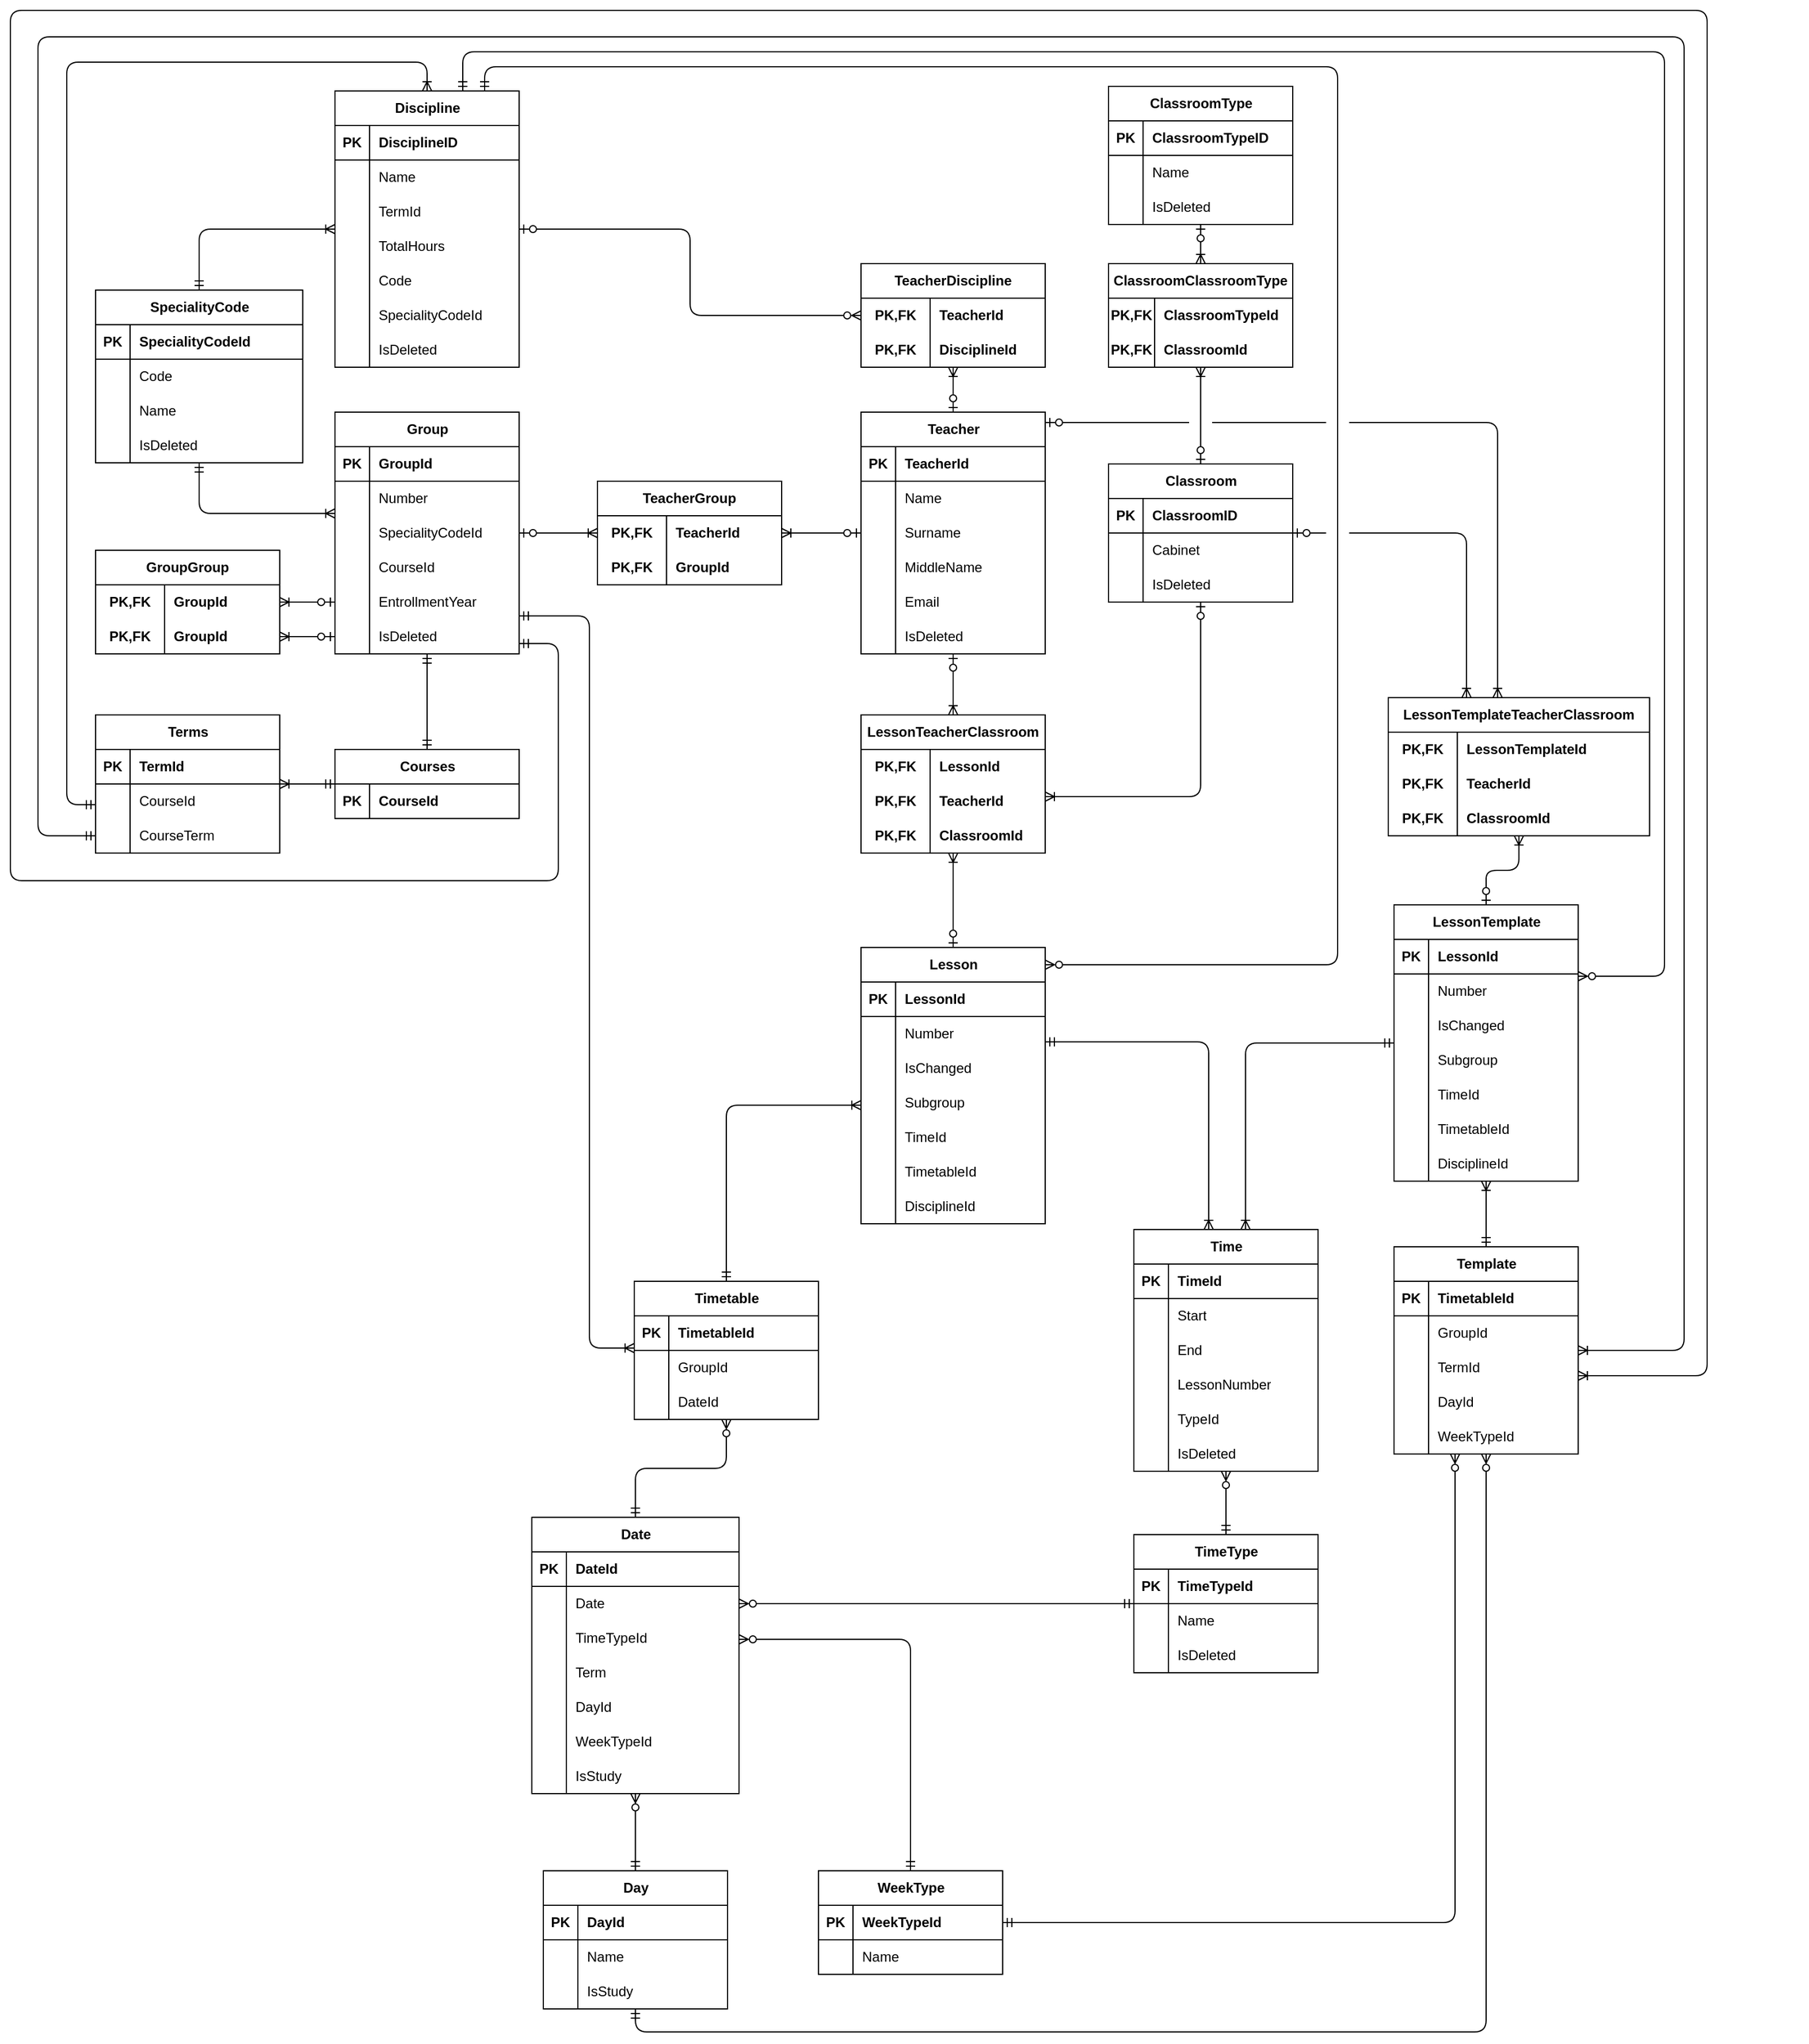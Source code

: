 <mxfile version="21.1.8" type="device">
  <diagram id="D1jPArVHwIVtToJO7EOz" name="Главная БД">
    <mxGraphModel dx="2847" dy="1259" grid="0" gridSize="10" guides="1" tooltips="1" connect="1" arrows="1" fold="1" page="0" pageScale="1" pageWidth="827" pageHeight="1169" math="0" shadow="0">
      <root>
        <mxCell id="0" />
        <mxCell id="1" parent="0" />
        <mxCell id="WXKJKRI3e-HYS1pm3y3t-1" value="Group" style="shape=table;startSize=30;container=1;collapsible=1;childLayout=tableLayout;fixedRows=1;rowLines=0;fontStyle=1;align=center;resizeLast=1;html=1;" parent="1" vertex="1">
          <mxGeometry x="-799" y="135" width="160" height="210" as="geometry" />
        </mxCell>
        <mxCell id="WXKJKRI3e-HYS1pm3y3t-2" value="" style="shape=tableRow;horizontal=0;startSize=0;swimlaneHead=0;swimlaneBody=0;fillColor=none;collapsible=0;dropTarget=0;points=[[0,0.5],[1,0.5]];portConstraint=eastwest;top=0;left=0;right=0;bottom=1;" parent="WXKJKRI3e-HYS1pm3y3t-1" vertex="1">
          <mxGeometry y="30" width="160" height="30" as="geometry" />
        </mxCell>
        <mxCell id="WXKJKRI3e-HYS1pm3y3t-3" value="PK" style="shape=partialRectangle;connectable=0;fillColor=none;top=0;left=0;bottom=0;right=0;fontStyle=1;overflow=hidden;whiteSpace=wrap;html=1;" parent="WXKJKRI3e-HYS1pm3y3t-2" vertex="1">
          <mxGeometry width="30" height="30" as="geometry">
            <mxRectangle width="30" height="30" as="alternateBounds" />
          </mxGeometry>
        </mxCell>
        <mxCell id="WXKJKRI3e-HYS1pm3y3t-4" value="GroupId" style="shape=partialRectangle;connectable=0;fillColor=none;top=0;left=0;bottom=0;right=0;align=left;spacingLeft=6;fontStyle=1;overflow=hidden;whiteSpace=wrap;html=1;strokeColor=default;" parent="WXKJKRI3e-HYS1pm3y3t-2" vertex="1">
          <mxGeometry x="30" width="130" height="30" as="geometry">
            <mxRectangle width="130" height="30" as="alternateBounds" />
          </mxGeometry>
        </mxCell>
        <mxCell id="WXKJKRI3e-HYS1pm3y3t-5" value="" style="shape=tableRow;horizontal=0;startSize=0;swimlaneHead=0;swimlaneBody=0;fillColor=none;collapsible=0;dropTarget=0;points=[[0,0.5],[1,0.5]];portConstraint=eastwest;top=0;left=0;right=0;bottom=0;" parent="WXKJKRI3e-HYS1pm3y3t-1" vertex="1">
          <mxGeometry y="60" width="160" height="30" as="geometry" />
        </mxCell>
        <mxCell id="WXKJKRI3e-HYS1pm3y3t-6" value="" style="shape=partialRectangle;connectable=0;fillColor=none;top=0;left=0;bottom=0;right=0;editable=1;overflow=hidden;whiteSpace=wrap;html=1;" parent="WXKJKRI3e-HYS1pm3y3t-5" vertex="1">
          <mxGeometry width="30" height="30" as="geometry">
            <mxRectangle width="30" height="30" as="alternateBounds" />
          </mxGeometry>
        </mxCell>
        <mxCell id="WXKJKRI3e-HYS1pm3y3t-7" value="Number" style="shape=partialRectangle;connectable=0;fillColor=none;top=0;left=0;bottom=0;right=0;align=left;spacingLeft=6;overflow=hidden;whiteSpace=wrap;html=1;" parent="WXKJKRI3e-HYS1pm3y3t-5" vertex="1">
          <mxGeometry x="30" width="130" height="30" as="geometry">
            <mxRectangle width="130" height="30" as="alternateBounds" />
          </mxGeometry>
        </mxCell>
        <mxCell id="WXKJKRI3e-HYS1pm3y3t-8" value="" style="shape=tableRow;horizontal=0;startSize=0;swimlaneHead=0;swimlaneBody=0;fillColor=none;collapsible=0;dropTarget=0;points=[[0,0.5],[1,0.5]];portConstraint=eastwest;top=0;left=0;right=0;bottom=0;" parent="WXKJKRI3e-HYS1pm3y3t-1" vertex="1">
          <mxGeometry y="90" width="160" height="30" as="geometry" />
        </mxCell>
        <mxCell id="WXKJKRI3e-HYS1pm3y3t-9" value="" style="shape=partialRectangle;connectable=0;fillColor=none;top=0;left=0;bottom=0;right=0;editable=1;overflow=hidden;whiteSpace=wrap;html=1;" parent="WXKJKRI3e-HYS1pm3y3t-8" vertex="1">
          <mxGeometry width="30" height="30" as="geometry">
            <mxRectangle width="30" height="30" as="alternateBounds" />
          </mxGeometry>
        </mxCell>
        <mxCell id="WXKJKRI3e-HYS1pm3y3t-10" value="SpecialityCodeId" style="shape=partialRectangle;connectable=0;fillColor=none;top=0;left=0;bottom=0;right=0;align=left;spacingLeft=6;overflow=hidden;whiteSpace=wrap;html=1;" parent="WXKJKRI3e-HYS1pm3y3t-8" vertex="1">
          <mxGeometry x="30" width="130" height="30" as="geometry">
            <mxRectangle width="130" height="30" as="alternateBounds" />
          </mxGeometry>
        </mxCell>
        <mxCell id="WXKJKRI3e-HYS1pm3y3t-11" value="" style="shape=tableRow;horizontal=0;startSize=0;swimlaneHead=0;swimlaneBody=0;fillColor=none;collapsible=0;dropTarget=0;points=[[0,0.5],[1,0.5]];portConstraint=eastwest;top=0;left=0;right=0;bottom=0;" parent="WXKJKRI3e-HYS1pm3y3t-1" vertex="1">
          <mxGeometry y="120" width="160" height="30" as="geometry" />
        </mxCell>
        <mxCell id="WXKJKRI3e-HYS1pm3y3t-12" value="" style="shape=partialRectangle;connectable=0;fillColor=none;top=0;left=0;bottom=0;right=0;editable=1;overflow=hidden;whiteSpace=wrap;html=1;" parent="WXKJKRI3e-HYS1pm3y3t-11" vertex="1">
          <mxGeometry width="30" height="30" as="geometry">
            <mxRectangle width="30" height="30" as="alternateBounds" />
          </mxGeometry>
        </mxCell>
        <mxCell id="WXKJKRI3e-HYS1pm3y3t-13" value="CourseId" style="shape=partialRectangle;connectable=0;fillColor=none;top=0;left=0;bottom=0;right=0;align=left;spacingLeft=6;overflow=hidden;whiteSpace=wrap;html=1;" parent="WXKJKRI3e-HYS1pm3y3t-11" vertex="1">
          <mxGeometry x="30" width="130" height="30" as="geometry">
            <mxRectangle width="130" height="30" as="alternateBounds" />
          </mxGeometry>
        </mxCell>
        <mxCell id="WXKJKRI3e-HYS1pm3y3t-14" style="shape=tableRow;horizontal=0;startSize=0;swimlaneHead=0;swimlaneBody=0;fillColor=none;collapsible=0;dropTarget=0;points=[[0,0.5],[1,0.5]];portConstraint=eastwest;top=0;left=0;right=0;bottom=0;" parent="WXKJKRI3e-HYS1pm3y3t-1" vertex="1">
          <mxGeometry y="150" width="160" height="30" as="geometry" />
        </mxCell>
        <mxCell id="WXKJKRI3e-HYS1pm3y3t-15" style="shape=partialRectangle;connectable=0;fillColor=none;top=0;left=0;bottom=0;right=0;editable=1;overflow=hidden;whiteSpace=wrap;html=1;" parent="WXKJKRI3e-HYS1pm3y3t-14" vertex="1">
          <mxGeometry width="30" height="30" as="geometry">
            <mxRectangle width="30" height="30" as="alternateBounds" />
          </mxGeometry>
        </mxCell>
        <mxCell id="WXKJKRI3e-HYS1pm3y3t-16" value="EntrollmentYear" style="shape=partialRectangle;connectable=0;fillColor=none;top=0;left=0;bottom=0;right=0;align=left;spacingLeft=6;overflow=hidden;whiteSpace=wrap;html=1;" parent="WXKJKRI3e-HYS1pm3y3t-14" vertex="1">
          <mxGeometry x="30" width="130" height="30" as="geometry">
            <mxRectangle width="130" height="30" as="alternateBounds" />
          </mxGeometry>
        </mxCell>
        <mxCell id="WXKJKRI3e-HYS1pm3y3t-17" style="shape=tableRow;horizontal=0;startSize=0;swimlaneHead=0;swimlaneBody=0;fillColor=none;collapsible=0;dropTarget=0;points=[[0,0.5],[1,0.5]];portConstraint=eastwest;top=0;left=0;right=0;bottom=0;" parent="WXKJKRI3e-HYS1pm3y3t-1" vertex="1">
          <mxGeometry y="180" width="160" height="30" as="geometry" />
        </mxCell>
        <mxCell id="WXKJKRI3e-HYS1pm3y3t-18" style="shape=partialRectangle;connectable=0;fillColor=none;top=0;left=0;bottom=0;right=0;editable=1;overflow=hidden;whiteSpace=wrap;html=1;" parent="WXKJKRI3e-HYS1pm3y3t-17" vertex="1">
          <mxGeometry width="30" height="30" as="geometry">
            <mxRectangle width="30" height="30" as="alternateBounds" />
          </mxGeometry>
        </mxCell>
        <mxCell id="WXKJKRI3e-HYS1pm3y3t-19" value="IsDeleted" style="shape=partialRectangle;connectable=0;fillColor=none;top=0;left=0;bottom=0;right=0;align=left;spacingLeft=6;overflow=hidden;whiteSpace=wrap;html=1;" parent="WXKJKRI3e-HYS1pm3y3t-17" vertex="1">
          <mxGeometry x="30" width="130" height="30" as="geometry">
            <mxRectangle width="130" height="30" as="alternateBounds" />
          </mxGeometry>
        </mxCell>
        <mxCell id="WXKJKRI3e-HYS1pm3y3t-20" value="TeacherGroup" style="shape=table;startSize=30;container=1;collapsible=1;childLayout=tableLayout;fixedRows=1;rowLines=0;fontStyle=1;align=center;resizeLast=1;html=1;whiteSpace=wrap;" parent="1" vertex="1">
          <mxGeometry x="-571" y="195" width="160" height="90" as="geometry" />
        </mxCell>
        <mxCell id="WXKJKRI3e-HYS1pm3y3t-21" value="" style="shape=tableRow;horizontal=0;startSize=0;swimlaneHead=0;swimlaneBody=0;fillColor=none;collapsible=0;dropTarget=0;points=[[0,0.5],[1,0.5]];portConstraint=eastwest;top=0;left=0;right=0;bottom=0;html=1;" parent="WXKJKRI3e-HYS1pm3y3t-20" vertex="1">
          <mxGeometry y="30" width="160" height="30" as="geometry" />
        </mxCell>
        <mxCell id="WXKJKRI3e-HYS1pm3y3t-22" value="PK,FK" style="shape=partialRectangle;connectable=0;fillColor=none;top=0;left=0;bottom=0;right=0;fontStyle=1;overflow=hidden;html=1;whiteSpace=wrap;" parent="WXKJKRI3e-HYS1pm3y3t-21" vertex="1">
          <mxGeometry width="60.0" height="30" as="geometry">
            <mxRectangle width="60.0" height="30" as="alternateBounds" />
          </mxGeometry>
        </mxCell>
        <mxCell id="WXKJKRI3e-HYS1pm3y3t-23" value="TeacherId" style="shape=partialRectangle;connectable=0;fillColor=none;top=0;left=0;bottom=0;right=0;align=left;spacingLeft=6;fontStyle=1;overflow=hidden;html=1;whiteSpace=wrap;" parent="WXKJKRI3e-HYS1pm3y3t-21" vertex="1">
          <mxGeometry x="60.0" width="100.0" height="30" as="geometry">
            <mxRectangle width="100.0" height="30" as="alternateBounds" />
          </mxGeometry>
        </mxCell>
        <mxCell id="WXKJKRI3e-HYS1pm3y3t-24" value="" style="shape=tableRow;horizontal=0;startSize=0;swimlaneHead=0;swimlaneBody=0;fillColor=none;collapsible=0;dropTarget=0;points=[[0,0.5],[1,0.5]];portConstraint=eastwest;top=0;left=0;right=0;bottom=1;html=1;" parent="WXKJKRI3e-HYS1pm3y3t-20" vertex="1">
          <mxGeometry y="60" width="160" height="30" as="geometry" />
        </mxCell>
        <mxCell id="WXKJKRI3e-HYS1pm3y3t-25" value="PK,FK" style="shape=partialRectangle;connectable=0;fillColor=none;top=0;left=0;bottom=0;right=0;fontStyle=1;overflow=hidden;html=1;whiteSpace=wrap;" parent="WXKJKRI3e-HYS1pm3y3t-24" vertex="1">
          <mxGeometry width="60.0" height="30" as="geometry">
            <mxRectangle width="60.0" height="30" as="alternateBounds" />
          </mxGeometry>
        </mxCell>
        <mxCell id="WXKJKRI3e-HYS1pm3y3t-26" value="GroupId" style="shape=partialRectangle;connectable=0;fillColor=none;top=0;left=0;bottom=0;right=0;align=left;spacingLeft=6;fontStyle=1;overflow=hidden;html=1;whiteSpace=wrap;" parent="WXKJKRI3e-HYS1pm3y3t-24" vertex="1">
          <mxGeometry x="60.0" width="100.0" height="30" as="geometry">
            <mxRectangle width="100.0" height="30" as="alternateBounds" />
          </mxGeometry>
        </mxCell>
        <mxCell id="WXKJKRI3e-HYS1pm3y3t-27" style="edgeStyle=orthogonalEdgeStyle;rounded=0;orthogonalLoop=1;jettySize=auto;html=1;endArrow=ERzeroToOne;endFill=0;startArrow=ERoneToMany;startFill=0;jumpSize=20;jumpStyle=gap;" parent="1" source="WXKJKRI3e-HYS1pm3y3t-47" target="WXKJKRI3e-HYS1pm3y3t-28" edge="1">
          <mxGeometry relative="1" as="geometry">
            <mxPoint x="-56" y="112" as="targetPoint" />
          </mxGeometry>
        </mxCell>
        <mxCell id="WXKJKRI3e-HYS1pm3y3t-28" value="&lt;span style=&quot;background-color: rgb(255, 255, 255);&quot;&gt;Teacher&lt;/span&gt;" style="shape=table;startSize=30;container=1;collapsible=1;childLayout=tableLayout;fixedRows=1;rowLines=0;fontStyle=1;align=center;resizeLast=1;html=1;" parent="1" vertex="1">
          <mxGeometry x="-342" y="135" width="160" height="210" as="geometry" />
        </mxCell>
        <mxCell id="WXKJKRI3e-HYS1pm3y3t-29" value="" style="shape=tableRow;horizontal=0;startSize=0;swimlaneHead=0;swimlaneBody=0;fillColor=none;collapsible=0;dropTarget=0;points=[[0,0.5],[1,0.5]];portConstraint=eastwest;top=0;left=0;right=0;bottom=1;" parent="WXKJKRI3e-HYS1pm3y3t-28" vertex="1">
          <mxGeometry y="30" width="160" height="30" as="geometry" />
        </mxCell>
        <mxCell id="WXKJKRI3e-HYS1pm3y3t-30" value="PK" style="shape=partialRectangle;connectable=0;fillColor=none;top=0;left=0;bottom=0;right=0;fontStyle=1;overflow=hidden;whiteSpace=wrap;html=1;" parent="WXKJKRI3e-HYS1pm3y3t-29" vertex="1">
          <mxGeometry width="30" height="30" as="geometry">
            <mxRectangle width="30" height="30" as="alternateBounds" />
          </mxGeometry>
        </mxCell>
        <mxCell id="WXKJKRI3e-HYS1pm3y3t-31" value="TeacherId" style="shape=partialRectangle;connectable=0;fillColor=none;top=0;left=0;bottom=0;right=0;align=left;spacingLeft=6;fontStyle=1;overflow=hidden;whiteSpace=wrap;html=1;" parent="WXKJKRI3e-HYS1pm3y3t-29" vertex="1">
          <mxGeometry x="30" width="130" height="30" as="geometry">
            <mxRectangle width="130" height="30" as="alternateBounds" />
          </mxGeometry>
        </mxCell>
        <mxCell id="WXKJKRI3e-HYS1pm3y3t-32" value="" style="shape=tableRow;horizontal=0;startSize=0;swimlaneHead=0;swimlaneBody=0;fillColor=none;collapsible=0;dropTarget=0;points=[[0,0.5],[1,0.5]];portConstraint=eastwest;top=0;left=0;right=0;bottom=0;" parent="WXKJKRI3e-HYS1pm3y3t-28" vertex="1">
          <mxGeometry y="60" width="160" height="30" as="geometry" />
        </mxCell>
        <mxCell id="WXKJKRI3e-HYS1pm3y3t-33" value="" style="shape=partialRectangle;connectable=0;fillColor=none;top=0;left=0;bottom=0;right=0;editable=1;overflow=hidden;whiteSpace=wrap;html=1;" parent="WXKJKRI3e-HYS1pm3y3t-32" vertex="1">
          <mxGeometry width="30" height="30" as="geometry">
            <mxRectangle width="30" height="30" as="alternateBounds" />
          </mxGeometry>
        </mxCell>
        <mxCell id="WXKJKRI3e-HYS1pm3y3t-34" value="Name" style="shape=partialRectangle;connectable=0;fillColor=none;top=0;left=0;bottom=0;right=0;align=left;spacingLeft=6;overflow=hidden;whiteSpace=wrap;html=1;" parent="WXKJKRI3e-HYS1pm3y3t-32" vertex="1">
          <mxGeometry x="30" width="130" height="30" as="geometry">
            <mxRectangle width="130" height="30" as="alternateBounds" />
          </mxGeometry>
        </mxCell>
        <mxCell id="WXKJKRI3e-HYS1pm3y3t-35" value="" style="shape=tableRow;horizontal=0;startSize=0;swimlaneHead=0;swimlaneBody=0;fillColor=none;collapsible=0;dropTarget=0;points=[[0,0.5],[1,0.5]];portConstraint=eastwest;top=0;left=0;right=0;bottom=0;" parent="WXKJKRI3e-HYS1pm3y3t-28" vertex="1">
          <mxGeometry y="90" width="160" height="30" as="geometry" />
        </mxCell>
        <mxCell id="WXKJKRI3e-HYS1pm3y3t-36" value="" style="shape=partialRectangle;connectable=0;fillColor=none;top=0;left=0;bottom=0;right=0;editable=1;overflow=hidden;whiteSpace=wrap;html=1;" parent="WXKJKRI3e-HYS1pm3y3t-35" vertex="1">
          <mxGeometry width="30" height="30" as="geometry">
            <mxRectangle width="30" height="30" as="alternateBounds" />
          </mxGeometry>
        </mxCell>
        <mxCell id="WXKJKRI3e-HYS1pm3y3t-37" value="Surname" style="shape=partialRectangle;connectable=0;fillColor=none;top=0;left=0;bottom=0;right=0;align=left;spacingLeft=6;overflow=hidden;whiteSpace=wrap;html=1;" parent="WXKJKRI3e-HYS1pm3y3t-35" vertex="1">
          <mxGeometry x="30" width="130" height="30" as="geometry">
            <mxRectangle width="130" height="30" as="alternateBounds" />
          </mxGeometry>
        </mxCell>
        <mxCell id="WXKJKRI3e-HYS1pm3y3t-38" value="" style="shape=tableRow;horizontal=0;startSize=0;swimlaneHead=0;swimlaneBody=0;fillColor=none;collapsible=0;dropTarget=0;points=[[0,0.5],[1,0.5]];portConstraint=eastwest;top=0;left=0;right=0;bottom=0;" parent="WXKJKRI3e-HYS1pm3y3t-28" vertex="1">
          <mxGeometry y="120" width="160" height="30" as="geometry" />
        </mxCell>
        <mxCell id="WXKJKRI3e-HYS1pm3y3t-39" value="" style="shape=partialRectangle;connectable=0;fillColor=none;top=0;left=0;bottom=0;right=0;editable=1;overflow=hidden;whiteSpace=wrap;html=1;" parent="WXKJKRI3e-HYS1pm3y3t-38" vertex="1">
          <mxGeometry width="30" height="30" as="geometry">
            <mxRectangle width="30" height="30" as="alternateBounds" />
          </mxGeometry>
        </mxCell>
        <mxCell id="WXKJKRI3e-HYS1pm3y3t-40" value="MiddleName" style="shape=partialRectangle;connectable=0;fillColor=none;top=0;left=0;bottom=0;right=0;align=left;spacingLeft=6;overflow=hidden;whiteSpace=wrap;html=1;" parent="WXKJKRI3e-HYS1pm3y3t-38" vertex="1">
          <mxGeometry x="30" width="130" height="30" as="geometry">
            <mxRectangle width="130" height="30" as="alternateBounds" />
          </mxGeometry>
        </mxCell>
        <mxCell id="WXKJKRI3e-HYS1pm3y3t-41" style="shape=tableRow;horizontal=0;startSize=0;swimlaneHead=0;swimlaneBody=0;fillColor=none;collapsible=0;dropTarget=0;points=[[0,0.5],[1,0.5]];portConstraint=eastwest;top=0;left=0;right=0;bottom=0;" parent="WXKJKRI3e-HYS1pm3y3t-28" vertex="1">
          <mxGeometry y="150" width="160" height="30" as="geometry" />
        </mxCell>
        <mxCell id="WXKJKRI3e-HYS1pm3y3t-42" style="shape=partialRectangle;connectable=0;fillColor=none;top=0;left=0;bottom=0;right=0;editable=1;overflow=hidden;whiteSpace=wrap;html=1;" parent="WXKJKRI3e-HYS1pm3y3t-41" vertex="1">
          <mxGeometry width="30" height="30" as="geometry">
            <mxRectangle width="30" height="30" as="alternateBounds" />
          </mxGeometry>
        </mxCell>
        <mxCell id="WXKJKRI3e-HYS1pm3y3t-43" value="Email" style="shape=partialRectangle;connectable=0;fillColor=none;top=0;left=0;bottom=0;right=0;align=left;spacingLeft=6;overflow=hidden;whiteSpace=wrap;html=1;" parent="WXKJKRI3e-HYS1pm3y3t-41" vertex="1">
          <mxGeometry x="30" width="130" height="30" as="geometry">
            <mxRectangle width="130" height="30" as="alternateBounds" />
          </mxGeometry>
        </mxCell>
        <mxCell id="WXKJKRI3e-HYS1pm3y3t-44" style="shape=tableRow;horizontal=0;startSize=0;swimlaneHead=0;swimlaneBody=0;fillColor=none;collapsible=0;dropTarget=0;points=[[0,0.5],[1,0.5]];portConstraint=eastwest;top=0;left=0;right=0;bottom=0;" parent="WXKJKRI3e-HYS1pm3y3t-28" vertex="1">
          <mxGeometry y="180" width="160" height="30" as="geometry" />
        </mxCell>
        <mxCell id="WXKJKRI3e-HYS1pm3y3t-45" style="shape=partialRectangle;connectable=0;fillColor=none;top=0;left=0;bottom=0;right=0;editable=1;overflow=hidden;whiteSpace=wrap;html=1;" parent="WXKJKRI3e-HYS1pm3y3t-44" vertex="1">
          <mxGeometry width="30" height="30" as="geometry">
            <mxRectangle width="30" height="30" as="alternateBounds" />
          </mxGeometry>
        </mxCell>
        <mxCell id="WXKJKRI3e-HYS1pm3y3t-46" value="IsDeleted" style="shape=partialRectangle;connectable=0;fillColor=none;top=0;left=0;bottom=0;right=0;align=left;spacingLeft=6;overflow=hidden;whiteSpace=wrap;html=1;" parent="WXKJKRI3e-HYS1pm3y3t-44" vertex="1">
          <mxGeometry x="30" width="130" height="30" as="geometry">
            <mxRectangle width="130" height="30" as="alternateBounds" />
          </mxGeometry>
        </mxCell>
        <mxCell id="WXKJKRI3e-HYS1pm3y3t-47" value="TeacherDiscipline" style="shape=table;startSize=30;container=1;collapsible=1;childLayout=tableLayout;fixedRows=1;rowLines=0;fontStyle=1;align=center;resizeLast=1;html=1;whiteSpace=wrap;" parent="1" vertex="1">
          <mxGeometry x="-342" y="6" width="160" height="90" as="geometry" />
        </mxCell>
        <mxCell id="WXKJKRI3e-HYS1pm3y3t-48" value="" style="shape=tableRow;horizontal=0;startSize=0;swimlaneHead=0;swimlaneBody=0;fillColor=none;collapsible=0;dropTarget=0;points=[[0,0.5],[1,0.5]];portConstraint=eastwest;top=0;left=0;right=0;bottom=0;html=1;" parent="WXKJKRI3e-HYS1pm3y3t-47" vertex="1">
          <mxGeometry y="30" width="160" height="30" as="geometry" />
        </mxCell>
        <mxCell id="WXKJKRI3e-HYS1pm3y3t-49" value="PK,FK" style="shape=partialRectangle;connectable=0;fillColor=none;top=0;left=0;bottom=0;right=0;fontStyle=1;overflow=hidden;html=1;whiteSpace=wrap;" parent="WXKJKRI3e-HYS1pm3y3t-48" vertex="1">
          <mxGeometry width="60.0" height="30" as="geometry">
            <mxRectangle width="60.0" height="30" as="alternateBounds" />
          </mxGeometry>
        </mxCell>
        <mxCell id="WXKJKRI3e-HYS1pm3y3t-50" value="TeacherId" style="shape=partialRectangle;connectable=0;fillColor=none;top=0;left=0;bottom=0;right=0;align=left;spacingLeft=6;fontStyle=1;overflow=hidden;html=1;whiteSpace=wrap;" parent="WXKJKRI3e-HYS1pm3y3t-48" vertex="1">
          <mxGeometry x="60.0" width="100.0" height="30" as="geometry">
            <mxRectangle width="100.0" height="30" as="alternateBounds" />
          </mxGeometry>
        </mxCell>
        <mxCell id="WXKJKRI3e-HYS1pm3y3t-51" value="" style="shape=tableRow;horizontal=0;startSize=0;swimlaneHead=0;swimlaneBody=0;fillColor=none;collapsible=0;dropTarget=0;points=[[0,0.5],[1,0.5]];portConstraint=eastwest;top=0;left=0;right=0;bottom=1;html=1;" parent="WXKJKRI3e-HYS1pm3y3t-47" vertex="1">
          <mxGeometry y="60" width="160" height="30" as="geometry" />
        </mxCell>
        <mxCell id="WXKJKRI3e-HYS1pm3y3t-52" value="PK,FK" style="shape=partialRectangle;connectable=0;fillColor=none;top=0;left=0;bottom=0;right=0;fontStyle=1;overflow=hidden;html=1;whiteSpace=wrap;" parent="WXKJKRI3e-HYS1pm3y3t-51" vertex="1">
          <mxGeometry width="60.0" height="30" as="geometry">
            <mxRectangle width="60.0" height="30" as="alternateBounds" />
          </mxGeometry>
        </mxCell>
        <mxCell id="WXKJKRI3e-HYS1pm3y3t-53" value="DisciplineId" style="shape=partialRectangle;connectable=0;fillColor=none;top=0;left=0;bottom=0;right=0;align=left;spacingLeft=6;fontStyle=1;overflow=hidden;html=1;whiteSpace=wrap;" parent="WXKJKRI3e-HYS1pm3y3t-51" vertex="1">
          <mxGeometry x="60.0" width="100.0" height="30" as="geometry">
            <mxRectangle width="100.0" height="30" as="alternateBounds" />
          </mxGeometry>
        </mxCell>
        <mxCell id="WXKJKRI3e-HYS1pm3y3t-54" value="Discipline" style="shape=table;startSize=30;container=1;collapsible=1;childLayout=tableLayout;fixedRows=1;rowLines=0;fontStyle=1;align=center;resizeLast=1;html=1;" parent="1" vertex="1">
          <mxGeometry x="-799" y="-144" width="160" height="240" as="geometry" />
        </mxCell>
        <mxCell id="WXKJKRI3e-HYS1pm3y3t-55" value="" style="shape=tableRow;horizontal=0;startSize=0;swimlaneHead=0;swimlaneBody=0;fillColor=none;collapsible=0;dropTarget=0;points=[[0,0.5],[1,0.5]];portConstraint=eastwest;top=0;left=0;right=0;bottom=1;" parent="WXKJKRI3e-HYS1pm3y3t-54" vertex="1">
          <mxGeometry y="30" width="160" height="30" as="geometry" />
        </mxCell>
        <mxCell id="WXKJKRI3e-HYS1pm3y3t-56" value="PK" style="shape=partialRectangle;connectable=0;fillColor=none;top=0;left=0;bottom=0;right=0;fontStyle=1;overflow=hidden;whiteSpace=wrap;html=1;" parent="WXKJKRI3e-HYS1pm3y3t-55" vertex="1">
          <mxGeometry width="30" height="30" as="geometry">
            <mxRectangle width="30" height="30" as="alternateBounds" />
          </mxGeometry>
        </mxCell>
        <mxCell id="WXKJKRI3e-HYS1pm3y3t-57" value="DisciplineID" style="shape=partialRectangle;connectable=0;fillColor=none;top=0;left=0;bottom=0;right=0;align=left;spacingLeft=6;fontStyle=1;overflow=hidden;whiteSpace=wrap;html=1;" parent="WXKJKRI3e-HYS1pm3y3t-55" vertex="1">
          <mxGeometry x="30" width="130" height="30" as="geometry">
            <mxRectangle width="130" height="30" as="alternateBounds" />
          </mxGeometry>
        </mxCell>
        <mxCell id="WXKJKRI3e-HYS1pm3y3t-58" value="" style="shape=tableRow;horizontal=0;startSize=0;swimlaneHead=0;swimlaneBody=0;fillColor=none;collapsible=0;dropTarget=0;points=[[0,0.5],[1,0.5]];portConstraint=eastwest;top=0;left=0;right=0;bottom=0;" parent="WXKJKRI3e-HYS1pm3y3t-54" vertex="1">
          <mxGeometry y="60" width="160" height="30" as="geometry" />
        </mxCell>
        <mxCell id="WXKJKRI3e-HYS1pm3y3t-59" value="" style="shape=partialRectangle;connectable=0;fillColor=none;top=0;left=0;bottom=0;right=0;editable=1;overflow=hidden;whiteSpace=wrap;html=1;" parent="WXKJKRI3e-HYS1pm3y3t-58" vertex="1">
          <mxGeometry width="30" height="30" as="geometry">
            <mxRectangle width="30" height="30" as="alternateBounds" />
          </mxGeometry>
        </mxCell>
        <mxCell id="WXKJKRI3e-HYS1pm3y3t-60" value="Name" style="shape=partialRectangle;connectable=0;fillColor=none;top=0;left=0;bottom=0;right=0;align=left;spacingLeft=6;overflow=hidden;whiteSpace=wrap;html=1;" parent="WXKJKRI3e-HYS1pm3y3t-58" vertex="1">
          <mxGeometry x="30" width="130" height="30" as="geometry">
            <mxRectangle width="130" height="30" as="alternateBounds" />
          </mxGeometry>
        </mxCell>
        <mxCell id="WXKJKRI3e-HYS1pm3y3t-64" style="shape=tableRow;horizontal=0;startSize=0;swimlaneHead=0;swimlaneBody=0;fillColor=none;collapsible=0;dropTarget=0;points=[[0,0.5],[1,0.5]];portConstraint=eastwest;top=0;left=0;right=0;bottom=0;" parent="WXKJKRI3e-HYS1pm3y3t-54" vertex="1">
          <mxGeometry y="90" width="160" height="30" as="geometry" />
        </mxCell>
        <mxCell id="WXKJKRI3e-HYS1pm3y3t-65" style="shape=partialRectangle;connectable=0;fillColor=none;top=0;left=0;bottom=0;right=0;editable=1;overflow=hidden;whiteSpace=wrap;html=1;" parent="WXKJKRI3e-HYS1pm3y3t-64" vertex="1">
          <mxGeometry width="30" height="30" as="geometry">
            <mxRectangle width="30" height="30" as="alternateBounds" />
          </mxGeometry>
        </mxCell>
        <mxCell id="WXKJKRI3e-HYS1pm3y3t-66" value="TermId" style="shape=partialRectangle;connectable=0;fillColor=none;top=0;left=0;bottom=0;right=0;align=left;spacingLeft=6;overflow=hidden;whiteSpace=wrap;html=1;" parent="WXKJKRI3e-HYS1pm3y3t-64" vertex="1">
          <mxGeometry x="30" width="130" height="30" as="geometry">
            <mxRectangle width="130" height="30" as="alternateBounds" />
          </mxGeometry>
        </mxCell>
        <mxCell id="WXKJKRI3e-HYS1pm3y3t-67" value="" style="shape=tableRow;horizontal=0;startSize=0;swimlaneHead=0;swimlaneBody=0;fillColor=none;collapsible=0;dropTarget=0;points=[[0,0.5],[1,0.5]];portConstraint=eastwest;top=0;left=0;right=0;bottom=0;" parent="WXKJKRI3e-HYS1pm3y3t-54" vertex="1">
          <mxGeometry y="120" width="160" height="30" as="geometry" />
        </mxCell>
        <mxCell id="WXKJKRI3e-HYS1pm3y3t-68" value="" style="shape=partialRectangle;connectable=0;fillColor=none;top=0;left=0;bottom=0;right=0;editable=1;overflow=hidden;whiteSpace=wrap;html=1;" parent="WXKJKRI3e-HYS1pm3y3t-67" vertex="1">
          <mxGeometry width="30" height="30" as="geometry">
            <mxRectangle width="30" height="30" as="alternateBounds" />
          </mxGeometry>
        </mxCell>
        <mxCell id="WXKJKRI3e-HYS1pm3y3t-69" value="TotalHours" style="shape=partialRectangle;connectable=0;fillColor=none;top=0;left=0;bottom=0;right=0;align=left;spacingLeft=6;overflow=hidden;whiteSpace=wrap;html=1;" parent="WXKJKRI3e-HYS1pm3y3t-67" vertex="1">
          <mxGeometry x="30" width="130" height="30" as="geometry">
            <mxRectangle width="130" height="30" as="alternateBounds" />
          </mxGeometry>
        </mxCell>
        <mxCell id="WXKJKRI3e-HYS1pm3y3t-70" style="shape=tableRow;horizontal=0;startSize=0;swimlaneHead=0;swimlaneBody=0;fillColor=none;collapsible=0;dropTarget=0;points=[[0,0.5],[1,0.5]];portConstraint=eastwest;top=0;left=0;right=0;bottom=0;" parent="WXKJKRI3e-HYS1pm3y3t-54" vertex="1">
          <mxGeometry y="150" width="160" height="30" as="geometry" />
        </mxCell>
        <mxCell id="WXKJKRI3e-HYS1pm3y3t-71" style="shape=partialRectangle;connectable=0;fillColor=none;top=0;left=0;bottom=0;right=0;editable=1;overflow=hidden;whiteSpace=wrap;html=1;" parent="WXKJKRI3e-HYS1pm3y3t-70" vertex="1">
          <mxGeometry width="30" height="30" as="geometry">
            <mxRectangle width="30" height="30" as="alternateBounds" />
          </mxGeometry>
        </mxCell>
        <mxCell id="WXKJKRI3e-HYS1pm3y3t-72" value="Code" style="shape=partialRectangle;connectable=0;fillColor=none;top=0;left=0;bottom=0;right=0;align=left;spacingLeft=6;overflow=hidden;whiteSpace=wrap;html=1;" parent="WXKJKRI3e-HYS1pm3y3t-70" vertex="1">
          <mxGeometry x="30" width="130" height="30" as="geometry">
            <mxRectangle width="130" height="30" as="alternateBounds" />
          </mxGeometry>
        </mxCell>
        <mxCell id="WXKJKRI3e-HYS1pm3y3t-73" style="shape=tableRow;horizontal=0;startSize=0;swimlaneHead=0;swimlaneBody=0;fillColor=none;collapsible=0;dropTarget=0;points=[[0,0.5],[1,0.5]];portConstraint=eastwest;top=0;left=0;right=0;bottom=0;" parent="WXKJKRI3e-HYS1pm3y3t-54" vertex="1">
          <mxGeometry y="180" width="160" height="30" as="geometry" />
        </mxCell>
        <mxCell id="WXKJKRI3e-HYS1pm3y3t-74" style="shape=partialRectangle;connectable=0;fillColor=none;top=0;left=0;bottom=0;right=0;editable=1;overflow=hidden;whiteSpace=wrap;html=1;" parent="WXKJKRI3e-HYS1pm3y3t-73" vertex="1">
          <mxGeometry width="30" height="30" as="geometry">
            <mxRectangle width="30" height="30" as="alternateBounds" />
          </mxGeometry>
        </mxCell>
        <mxCell id="WXKJKRI3e-HYS1pm3y3t-75" value="SpecialityCodeId" style="shape=partialRectangle;connectable=0;fillColor=none;top=0;left=0;bottom=0;right=0;align=left;spacingLeft=6;overflow=hidden;whiteSpace=wrap;html=1;" parent="WXKJKRI3e-HYS1pm3y3t-73" vertex="1">
          <mxGeometry x="30" width="130" height="30" as="geometry">
            <mxRectangle width="130" height="30" as="alternateBounds" />
          </mxGeometry>
        </mxCell>
        <mxCell id="WXKJKRI3e-HYS1pm3y3t-76" style="shape=tableRow;horizontal=0;startSize=0;swimlaneHead=0;swimlaneBody=0;fillColor=none;collapsible=0;dropTarget=0;points=[[0,0.5],[1,0.5]];portConstraint=eastwest;top=0;left=0;right=0;bottom=0;" parent="WXKJKRI3e-HYS1pm3y3t-54" vertex="1">
          <mxGeometry y="210" width="160" height="30" as="geometry" />
        </mxCell>
        <mxCell id="WXKJKRI3e-HYS1pm3y3t-77" style="shape=partialRectangle;connectable=0;fillColor=none;top=0;left=0;bottom=0;right=0;editable=1;overflow=hidden;whiteSpace=wrap;html=1;" parent="WXKJKRI3e-HYS1pm3y3t-76" vertex="1">
          <mxGeometry width="30" height="30" as="geometry">
            <mxRectangle width="30" height="30" as="alternateBounds" />
          </mxGeometry>
        </mxCell>
        <mxCell id="WXKJKRI3e-HYS1pm3y3t-78" value="IsDeleted" style="shape=partialRectangle;connectable=0;fillColor=none;top=0;left=0;bottom=0;right=0;align=left;spacingLeft=6;overflow=hidden;whiteSpace=wrap;html=1;" parent="WXKJKRI3e-HYS1pm3y3t-76" vertex="1">
          <mxGeometry x="30" width="130" height="30" as="geometry">
            <mxRectangle width="130" height="30" as="alternateBounds" />
          </mxGeometry>
        </mxCell>
        <mxCell id="WXKJKRI3e-HYS1pm3y3t-79" style="edgeStyle=orthogonalEdgeStyle;orthogonalLoop=1;jettySize=auto;html=1;endArrow=ERzeroToMany;endFill=0;startArrow=ERzeroToOne;startFill=0;jumpStyle=gap;shadow=0;rounded=1;jumpSize=20;" parent="1" source="WXKJKRI3e-HYS1pm3y3t-54" target="WXKJKRI3e-HYS1pm3y3t-47" edge="1">
          <mxGeometry relative="1" as="geometry">
            <mxPoint x="-258" y="90" as="sourcePoint" />
          </mxGeometry>
        </mxCell>
        <mxCell id="WXKJKRI3e-HYS1pm3y3t-80" style="edgeStyle=orthogonalEdgeStyle;orthogonalLoop=1;jettySize=auto;html=1;endArrow=ERzeroToOne;endFill=0;startArrow=ERoneToMany;startFill=0;jumpStyle=gap;shadow=0;rounded=1;jumpSize=20;" parent="1" source="WXKJKRI3e-HYS1pm3y3t-20" target="WXKJKRI3e-HYS1pm3y3t-28" edge="1">
          <mxGeometry relative="1" as="geometry">
            <mxPoint x="-280" y="343" as="sourcePoint" />
          </mxGeometry>
        </mxCell>
        <mxCell id="WXKJKRI3e-HYS1pm3y3t-81" style="edgeStyle=orthogonalEdgeStyle;orthogonalLoop=1;jettySize=auto;html=1;endArrow=ERzeroToOne;endFill=0;startArrow=ERoneToMany;startFill=0;jumpStyle=gap;shadow=0;rounded=1;jumpSize=20;" parent="1" source="WXKJKRI3e-HYS1pm3y3t-20" target="WXKJKRI3e-HYS1pm3y3t-1" edge="1">
          <mxGeometry relative="1" as="geometry">
            <mxPoint x="-487" y="304" as="targetPoint" />
          </mxGeometry>
        </mxCell>
        <mxCell id="WXKJKRI3e-HYS1pm3y3t-89" style="edgeStyle=orthogonalEdgeStyle;orthogonalLoop=1;jettySize=auto;html=1;endArrow=ERzeroToOne;endFill=0;startArrow=ERoneToMany;startFill=0;jumpStyle=gap;shadow=0;rounded=1;jumpSize=20;" parent="1" source="WXKJKRI3e-HYS1pm3y3t-101" target="WXKJKRI3e-HYS1pm3y3t-90" edge="1">
          <mxGeometry relative="1" as="geometry">
            <mxPoint x="212" y="122" as="targetPoint" />
          </mxGeometry>
        </mxCell>
        <mxCell id="WXKJKRI3e-HYS1pm3y3t-90" value="&lt;span style=&quot;background-color: rgb(255, 255, 255);&quot;&gt;Classroom&lt;/span&gt;" style="shape=table;startSize=30;container=1;collapsible=1;childLayout=tableLayout;fixedRows=1;rowLines=0;fontStyle=1;align=center;resizeLast=1;html=1;" parent="1" vertex="1">
          <mxGeometry x="-127" y="180" width="160" height="120" as="geometry" />
        </mxCell>
        <mxCell id="WXKJKRI3e-HYS1pm3y3t-91" value="" style="shape=tableRow;horizontal=0;startSize=0;swimlaneHead=0;swimlaneBody=0;fillColor=none;collapsible=0;dropTarget=0;points=[[0,0.5],[1,0.5]];portConstraint=eastwest;top=0;left=0;right=0;bottom=1;" parent="WXKJKRI3e-HYS1pm3y3t-90" vertex="1">
          <mxGeometry y="30" width="160" height="30" as="geometry" />
        </mxCell>
        <mxCell id="WXKJKRI3e-HYS1pm3y3t-92" value="PK" style="shape=partialRectangle;connectable=0;fillColor=none;top=0;left=0;bottom=0;right=0;fontStyle=1;overflow=hidden;whiteSpace=wrap;html=1;" parent="WXKJKRI3e-HYS1pm3y3t-91" vertex="1">
          <mxGeometry width="30" height="30" as="geometry">
            <mxRectangle width="30" height="30" as="alternateBounds" />
          </mxGeometry>
        </mxCell>
        <mxCell id="WXKJKRI3e-HYS1pm3y3t-93" value="ClassroomID" style="shape=partialRectangle;connectable=0;fillColor=none;top=0;left=0;bottom=0;right=0;align=left;spacingLeft=6;fontStyle=1;overflow=hidden;whiteSpace=wrap;html=1;" parent="WXKJKRI3e-HYS1pm3y3t-91" vertex="1">
          <mxGeometry x="30" width="130" height="30" as="geometry">
            <mxRectangle width="130" height="30" as="alternateBounds" />
          </mxGeometry>
        </mxCell>
        <mxCell id="WXKJKRI3e-HYS1pm3y3t-94" value="" style="shape=tableRow;horizontal=0;startSize=0;swimlaneHead=0;swimlaneBody=0;fillColor=none;collapsible=0;dropTarget=0;points=[[0,0.5],[1,0.5]];portConstraint=eastwest;top=0;left=0;right=0;bottom=0;" parent="WXKJKRI3e-HYS1pm3y3t-90" vertex="1">
          <mxGeometry y="60" width="160" height="30" as="geometry" />
        </mxCell>
        <mxCell id="WXKJKRI3e-HYS1pm3y3t-95" value="" style="shape=partialRectangle;connectable=0;fillColor=none;top=0;left=0;bottom=0;right=0;editable=1;overflow=hidden;whiteSpace=wrap;html=1;" parent="WXKJKRI3e-HYS1pm3y3t-94" vertex="1">
          <mxGeometry width="30" height="30" as="geometry">
            <mxRectangle width="30" height="30" as="alternateBounds" />
          </mxGeometry>
        </mxCell>
        <mxCell id="WXKJKRI3e-HYS1pm3y3t-96" value="Cabinet" style="shape=partialRectangle;connectable=0;fillColor=none;top=0;left=0;bottom=0;right=0;align=left;spacingLeft=6;overflow=hidden;whiteSpace=wrap;html=1;" parent="WXKJKRI3e-HYS1pm3y3t-94" vertex="1">
          <mxGeometry x="30" width="130" height="30" as="geometry">
            <mxRectangle width="130" height="30" as="alternateBounds" />
          </mxGeometry>
        </mxCell>
        <mxCell id="WXKJKRI3e-HYS1pm3y3t-97" style="shape=tableRow;horizontal=0;startSize=0;swimlaneHead=0;swimlaneBody=0;fillColor=none;collapsible=0;dropTarget=0;points=[[0,0.5],[1,0.5]];portConstraint=eastwest;top=0;left=0;right=0;bottom=0;" parent="WXKJKRI3e-HYS1pm3y3t-90" vertex="1">
          <mxGeometry y="90" width="160" height="30" as="geometry" />
        </mxCell>
        <mxCell id="WXKJKRI3e-HYS1pm3y3t-98" style="shape=partialRectangle;connectable=0;fillColor=none;top=0;left=0;bottom=0;right=0;editable=1;overflow=hidden;whiteSpace=wrap;html=1;" parent="WXKJKRI3e-HYS1pm3y3t-97" vertex="1">
          <mxGeometry width="30" height="30" as="geometry">
            <mxRectangle width="30" height="30" as="alternateBounds" />
          </mxGeometry>
        </mxCell>
        <mxCell id="WXKJKRI3e-HYS1pm3y3t-99" value="IsDeleted" style="shape=partialRectangle;connectable=0;fillColor=none;top=0;left=0;bottom=0;right=0;align=left;spacingLeft=6;overflow=hidden;whiteSpace=wrap;html=1;" parent="WXKJKRI3e-HYS1pm3y3t-97" vertex="1">
          <mxGeometry x="30" width="130" height="30" as="geometry">
            <mxRectangle width="130" height="30" as="alternateBounds" />
          </mxGeometry>
        </mxCell>
        <mxCell id="WXKJKRI3e-HYS1pm3y3t-100" style="edgeStyle=orthogonalEdgeStyle;orthogonalLoop=1;jettySize=auto;html=1;endArrow=ERoneToMany;endFill=0;startArrow=ERzeroToOne;startFill=0;jumpStyle=gap;shadow=0;rounded=1;jumpSize=20;" parent="1" source="WXKJKRI3e-HYS1pm3y3t-108" target="WXKJKRI3e-HYS1pm3y3t-101" edge="1">
          <mxGeometry relative="1" as="geometry">
            <mxPoint x="182" y="-35" as="sourcePoint" />
          </mxGeometry>
        </mxCell>
        <mxCell id="WXKJKRI3e-HYS1pm3y3t-101" value="ClassroomClassroomType" style="shape=table;startSize=30;container=1;collapsible=1;childLayout=tableLayout;fixedRows=1;rowLines=0;fontStyle=1;align=center;resizeLast=1;html=1;whiteSpace=wrap;" parent="1" vertex="1">
          <mxGeometry x="-127" y="6" width="160" height="90" as="geometry" />
        </mxCell>
        <mxCell id="WXKJKRI3e-HYS1pm3y3t-102" value="" style="shape=tableRow;horizontal=0;startSize=0;swimlaneHead=0;swimlaneBody=0;fillColor=none;collapsible=0;dropTarget=0;points=[[0,0.5],[1,0.5]];portConstraint=eastwest;top=0;left=0;right=0;bottom=0;html=1;" parent="WXKJKRI3e-HYS1pm3y3t-101" vertex="1">
          <mxGeometry y="30" width="160" height="30" as="geometry" />
        </mxCell>
        <mxCell id="WXKJKRI3e-HYS1pm3y3t-103" value="PK,FK" style="shape=partialRectangle;connectable=0;fillColor=none;top=0;left=0;bottom=0;right=0;fontStyle=1;overflow=hidden;html=1;whiteSpace=wrap;" parent="WXKJKRI3e-HYS1pm3y3t-102" vertex="1">
          <mxGeometry width="40" height="30" as="geometry">
            <mxRectangle width="40" height="30" as="alternateBounds" />
          </mxGeometry>
        </mxCell>
        <mxCell id="WXKJKRI3e-HYS1pm3y3t-104" value="ClassroomTypeId" style="shape=partialRectangle;connectable=0;fillColor=none;top=0;left=0;bottom=0;right=0;align=left;spacingLeft=6;fontStyle=1;overflow=hidden;html=1;whiteSpace=wrap;" parent="WXKJKRI3e-HYS1pm3y3t-102" vertex="1">
          <mxGeometry x="40" width="120" height="30" as="geometry">
            <mxRectangle width="120" height="30" as="alternateBounds" />
          </mxGeometry>
        </mxCell>
        <mxCell id="WXKJKRI3e-HYS1pm3y3t-105" value="" style="shape=tableRow;horizontal=0;startSize=0;swimlaneHead=0;swimlaneBody=0;fillColor=none;collapsible=0;dropTarget=0;points=[[0,0.5],[1,0.5]];portConstraint=eastwest;top=0;left=0;right=0;bottom=1;html=1;" parent="WXKJKRI3e-HYS1pm3y3t-101" vertex="1">
          <mxGeometry y="60" width="160" height="30" as="geometry" />
        </mxCell>
        <mxCell id="WXKJKRI3e-HYS1pm3y3t-106" value="PK,FK" style="shape=partialRectangle;connectable=0;fillColor=none;top=0;left=0;bottom=0;right=0;fontStyle=1;overflow=hidden;html=1;whiteSpace=wrap;" parent="WXKJKRI3e-HYS1pm3y3t-105" vertex="1">
          <mxGeometry width="40" height="30" as="geometry">
            <mxRectangle width="40" height="30" as="alternateBounds" />
          </mxGeometry>
        </mxCell>
        <mxCell id="WXKJKRI3e-HYS1pm3y3t-107" value="ClassroomId" style="shape=partialRectangle;connectable=0;fillColor=none;top=0;left=0;bottom=0;right=0;align=left;spacingLeft=6;fontStyle=1;overflow=hidden;html=1;whiteSpace=wrap;" parent="WXKJKRI3e-HYS1pm3y3t-105" vertex="1">
          <mxGeometry x="40" width="120" height="30" as="geometry">
            <mxRectangle width="120" height="30" as="alternateBounds" />
          </mxGeometry>
        </mxCell>
        <mxCell id="WXKJKRI3e-HYS1pm3y3t-108" value="&lt;span style=&quot;background-color: rgb(255, 255, 255);&quot;&gt;ClassroomType&lt;/span&gt;" style="shape=table;startSize=30;container=1;collapsible=1;childLayout=tableLayout;fixedRows=1;rowLines=0;fontStyle=1;align=center;resizeLast=1;html=1;" parent="1" vertex="1">
          <mxGeometry x="-127" y="-148" width="160" height="120" as="geometry" />
        </mxCell>
        <mxCell id="WXKJKRI3e-HYS1pm3y3t-109" value="" style="shape=tableRow;horizontal=0;startSize=0;swimlaneHead=0;swimlaneBody=0;fillColor=none;collapsible=0;dropTarget=0;points=[[0,0.5],[1,0.5]];portConstraint=eastwest;top=0;left=0;right=0;bottom=1;" parent="WXKJKRI3e-HYS1pm3y3t-108" vertex="1">
          <mxGeometry y="30" width="160" height="30" as="geometry" />
        </mxCell>
        <mxCell id="WXKJKRI3e-HYS1pm3y3t-110" value="PK" style="shape=partialRectangle;connectable=0;fillColor=none;top=0;left=0;bottom=0;right=0;fontStyle=1;overflow=hidden;whiteSpace=wrap;html=1;" parent="WXKJKRI3e-HYS1pm3y3t-109" vertex="1">
          <mxGeometry width="30" height="30" as="geometry">
            <mxRectangle width="30" height="30" as="alternateBounds" />
          </mxGeometry>
        </mxCell>
        <mxCell id="WXKJKRI3e-HYS1pm3y3t-111" value="ClassroomTypeID" style="shape=partialRectangle;connectable=0;fillColor=none;top=0;left=0;bottom=0;right=0;align=left;spacingLeft=6;fontStyle=1;overflow=hidden;whiteSpace=wrap;html=1;" parent="WXKJKRI3e-HYS1pm3y3t-109" vertex="1">
          <mxGeometry x="30" width="130" height="30" as="geometry">
            <mxRectangle width="130" height="30" as="alternateBounds" />
          </mxGeometry>
        </mxCell>
        <mxCell id="WXKJKRI3e-HYS1pm3y3t-112" value="" style="shape=tableRow;horizontal=0;startSize=0;swimlaneHead=0;swimlaneBody=0;fillColor=none;collapsible=0;dropTarget=0;points=[[0,0.5],[1,0.5]];portConstraint=eastwest;top=0;left=0;right=0;bottom=0;" parent="WXKJKRI3e-HYS1pm3y3t-108" vertex="1">
          <mxGeometry y="60" width="160" height="30" as="geometry" />
        </mxCell>
        <mxCell id="WXKJKRI3e-HYS1pm3y3t-113" value="" style="shape=partialRectangle;connectable=0;fillColor=none;top=0;left=0;bottom=0;right=0;editable=1;overflow=hidden;whiteSpace=wrap;html=1;" parent="WXKJKRI3e-HYS1pm3y3t-112" vertex="1">
          <mxGeometry width="30" height="30" as="geometry">
            <mxRectangle width="30" height="30" as="alternateBounds" />
          </mxGeometry>
        </mxCell>
        <mxCell id="WXKJKRI3e-HYS1pm3y3t-114" value="Name" style="shape=partialRectangle;connectable=0;fillColor=none;top=0;left=0;bottom=0;right=0;align=left;spacingLeft=6;overflow=hidden;whiteSpace=wrap;html=1;" parent="WXKJKRI3e-HYS1pm3y3t-112" vertex="1">
          <mxGeometry x="30" width="130" height="30" as="geometry">
            <mxRectangle width="130" height="30" as="alternateBounds" />
          </mxGeometry>
        </mxCell>
        <mxCell id="UehHCMGcQeWloFOro-NW-1" style="shape=tableRow;horizontal=0;startSize=0;swimlaneHead=0;swimlaneBody=0;fillColor=none;collapsible=0;dropTarget=0;points=[[0,0.5],[1,0.5]];portConstraint=eastwest;top=0;left=0;right=0;bottom=0;" vertex="1" parent="WXKJKRI3e-HYS1pm3y3t-108">
          <mxGeometry y="90" width="160" height="30" as="geometry" />
        </mxCell>
        <mxCell id="UehHCMGcQeWloFOro-NW-2" style="shape=partialRectangle;connectable=0;fillColor=none;top=0;left=0;bottom=0;right=0;editable=1;overflow=hidden;whiteSpace=wrap;html=1;" vertex="1" parent="UehHCMGcQeWloFOro-NW-1">
          <mxGeometry width="30" height="30" as="geometry">
            <mxRectangle width="30" height="30" as="alternateBounds" />
          </mxGeometry>
        </mxCell>
        <mxCell id="UehHCMGcQeWloFOro-NW-3" value="IsDeleted" style="shape=partialRectangle;connectable=0;fillColor=none;top=0;left=0;bottom=0;right=0;align=left;spacingLeft=6;overflow=hidden;whiteSpace=wrap;html=1;" vertex="1" parent="UehHCMGcQeWloFOro-NW-1">
          <mxGeometry x="30" width="130" height="30" as="geometry">
            <mxRectangle width="130" height="30" as="alternateBounds" />
          </mxGeometry>
        </mxCell>
        <mxCell id="WXKJKRI3e-HYS1pm3y3t-117" style="edgeStyle=orthogonalEdgeStyle;orthogonalLoop=1;jettySize=auto;html=1;endArrow=ERoneToMany;endFill=0;startArrow=ERzeroToOne;startFill=0;jumpStyle=gap;shadow=0;rounded=1;jumpSize=20;" parent="1" source="WXKJKRI3e-HYS1pm3y3t-28" target="WXKJKRI3e-HYS1pm3y3t-260" edge="1">
          <mxGeometry relative="1" as="geometry">
            <mxPoint x="-120" y="340" as="targetPoint" />
            <Array as="points" />
            <mxPoint x="-248" y="417" as="sourcePoint" />
          </mxGeometry>
        </mxCell>
        <mxCell id="WXKJKRI3e-HYS1pm3y3t-118" value="&lt;span style=&quot;background-color: rgb(255, 255, 255);&quot;&gt;TimeType&lt;/span&gt;" style="shape=table;startSize=30;container=1;collapsible=1;childLayout=tableLayout;fixedRows=1;rowLines=0;fontStyle=1;align=center;resizeLast=1;html=1;" parent="1" vertex="1">
          <mxGeometry x="-105" y="1110" width="160" height="120" as="geometry" />
        </mxCell>
        <mxCell id="WXKJKRI3e-HYS1pm3y3t-119" value="" style="shape=tableRow;horizontal=0;startSize=0;swimlaneHead=0;swimlaneBody=0;fillColor=none;collapsible=0;dropTarget=0;points=[[0,0.5],[1,0.5]];portConstraint=eastwest;top=0;left=0;right=0;bottom=1;" parent="WXKJKRI3e-HYS1pm3y3t-118" vertex="1">
          <mxGeometry y="30" width="160" height="30" as="geometry" />
        </mxCell>
        <mxCell id="WXKJKRI3e-HYS1pm3y3t-120" value="PK" style="shape=partialRectangle;connectable=0;fillColor=none;top=0;left=0;bottom=0;right=0;fontStyle=1;overflow=hidden;whiteSpace=wrap;html=1;" parent="WXKJKRI3e-HYS1pm3y3t-119" vertex="1">
          <mxGeometry width="30" height="30" as="geometry">
            <mxRectangle width="30" height="30" as="alternateBounds" />
          </mxGeometry>
        </mxCell>
        <mxCell id="WXKJKRI3e-HYS1pm3y3t-121" value="TimeTypeId" style="shape=partialRectangle;connectable=0;fillColor=none;top=0;left=0;bottom=0;right=0;align=left;spacingLeft=6;fontStyle=1;overflow=hidden;whiteSpace=wrap;html=1;" parent="WXKJKRI3e-HYS1pm3y3t-119" vertex="1">
          <mxGeometry x="30" width="130" height="30" as="geometry">
            <mxRectangle width="130" height="30" as="alternateBounds" />
          </mxGeometry>
        </mxCell>
        <mxCell id="WXKJKRI3e-HYS1pm3y3t-122" value="" style="shape=tableRow;horizontal=0;startSize=0;swimlaneHead=0;swimlaneBody=0;fillColor=none;collapsible=0;dropTarget=0;points=[[0,0.5],[1,0.5]];portConstraint=eastwest;top=0;left=0;right=0;bottom=0;" parent="WXKJKRI3e-HYS1pm3y3t-118" vertex="1">
          <mxGeometry y="60" width="160" height="30" as="geometry" />
        </mxCell>
        <mxCell id="WXKJKRI3e-HYS1pm3y3t-123" value="" style="shape=partialRectangle;connectable=0;fillColor=none;top=0;left=0;bottom=0;right=0;editable=1;overflow=hidden;whiteSpace=wrap;html=1;" parent="WXKJKRI3e-HYS1pm3y3t-122" vertex="1">
          <mxGeometry width="30" height="30" as="geometry">
            <mxRectangle width="30" height="30" as="alternateBounds" />
          </mxGeometry>
        </mxCell>
        <mxCell id="WXKJKRI3e-HYS1pm3y3t-124" value="Name" style="shape=partialRectangle;connectable=0;fillColor=none;top=0;left=0;bottom=0;right=0;align=left;spacingLeft=6;overflow=hidden;whiteSpace=wrap;html=1;" parent="WXKJKRI3e-HYS1pm3y3t-122" vertex="1">
          <mxGeometry x="30" width="130" height="30" as="geometry">
            <mxRectangle width="130" height="30" as="alternateBounds" />
          </mxGeometry>
        </mxCell>
        <mxCell id="HfmcRVhMFZi8UrOastTM-1" style="shape=tableRow;horizontal=0;startSize=0;swimlaneHead=0;swimlaneBody=0;fillColor=none;collapsible=0;dropTarget=0;points=[[0,0.5],[1,0.5]];portConstraint=eastwest;top=0;left=0;right=0;bottom=0;" parent="WXKJKRI3e-HYS1pm3y3t-118" vertex="1">
          <mxGeometry y="90" width="160" height="30" as="geometry" />
        </mxCell>
        <mxCell id="HfmcRVhMFZi8UrOastTM-2" style="shape=partialRectangle;connectable=0;fillColor=none;top=0;left=0;bottom=0;right=0;editable=1;overflow=hidden;whiteSpace=wrap;html=1;" parent="HfmcRVhMFZi8UrOastTM-1" vertex="1">
          <mxGeometry width="30" height="30" as="geometry">
            <mxRectangle width="30" height="30" as="alternateBounds" />
          </mxGeometry>
        </mxCell>
        <mxCell id="HfmcRVhMFZi8UrOastTM-3" value="IsDeleted" style="shape=partialRectangle;connectable=0;fillColor=none;top=0;left=0;bottom=0;right=0;align=left;spacingLeft=6;overflow=hidden;whiteSpace=wrap;html=1;" parent="HfmcRVhMFZi8UrOastTM-1" vertex="1">
          <mxGeometry x="30" width="130" height="30" as="geometry">
            <mxRectangle width="130" height="30" as="alternateBounds" />
          </mxGeometry>
        </mxCell>
        <mxCell id="WXKJKRI3e-HYS1pm3y3t-125" style="edgeStyle=orthogonalEdgeStyle;orthogonalLoop=1;jettySize=auto;html=1;endArrow=ERmandOne;endFill=0;startArrow=ERzeroToMany;startFill=0;jumpStyle=gap;shadow=0;rounded=1;jumpSize=20;" parent="1" source="WXKJKRI3e-HYS1pm3y3t-126" target="WXKJKRI3e-HYS1pm3y3t-118" edge="1">
          <mxGeometry relative="1" as="geometry" />
        </mxCell>
        <mxCell id="WXKJKRI3e-HYS1pm3y3t-126" value="&lt;span style=&quot;background-color: rgb(255, 255, 255);&quot;&gt;Time&lt;/span&gt;" style="shape=table;startSize=30;container=1;collapsible=1;childLayout=tableLayout;fixedRows=1;rowLines=0;fontStyle=1;align=center;resizeLast=1;html=1;" parent="1" vertex="1">
          <mxGeometry x="-105" y="845" width="160" height="210" as="geometry" />
        </mxCell>
        <mxCell id="WXKJKRI3e-HYS1pm3y3t-127" value="" style="shape=tableRow;horizontal=0;startSize=0;swimlaneHead=0;swimlaneBody=0;fillColor=none;collapsible=0;dropTarget=0;points=[[0,0.5],[1,0.5]];portConstraint=eastwest;top=0;left=0;right=0;bottom=1;" parent="WXKJKRI3e-HYS1pm3y3t-126" vertex="1">
          <mxGeometry y="30" width="160" height="30" as="geometry" />
        </mxCell>
        <mxCell id="WXKJKRI3e-HYS1pm3y3t-128" value="PK" style="shape=partialRectangle;connectable=0;fillColor=none;top=0;left=0;bottom=0;right=0;fontStyle=1;overflow=hidden;whiteSpace=wrap;html=1;" parent="WXKJKRI3e-HYS1pm3y3t-127" vertex="1">
          <mxGeometry width="30" height="30" as="geometry">
            <mxRectangle width="30" height="30" as="alternateBounds" />
          </mxGeometry>
        </mxCell>
        <mxCell id="WXKJKRI3e-HYS1pm3y3t-129" value="TimeId" style="shape=partialRectangle;connectable=0;fillColor=none;top=0;left=0;bottom=0;right=0;align=left;spacingLeft=6;fontStyle=1;overflow=hidden;whiteSpace=wrap;html=1;" parent="WXKJKRI3e-HYS1pm3y3t-127" vertex="1">
          <mxGeometry x="30" width="130" height="30" as="geometry">
            <mxRectangle width="130" height="30" as="alternateBounds" />
          </mxGeometry>
        </mxCell>
        <mxCell id="WXKJKRI3e-HYS1pm3y3t-130" value="" style="shape=tableRow;horizontal=0;startSize=0;swimlaneHead=0;swimlaneBody=0;fillColor=none;collapsible=0;dropTarget=0;points=[[0,0.5],[1,0.5]];portConstraint=eastwest;top=0;left=0;right=0;bottom=0;" parent="WXKJKRI3e-HYS1pm3y3t-126" vertex="1">
          <mxGeometry y="60" width="160" height="30" as="geometry" />
        </mxCell>
        <mxCell id="WXKJKRI3e-HYS1pm3y3t-131" value="" style="shape=partialRectangle;connectable=0;fillColor=none;top=0;left=0;bottom=0;right=0;editable=1;overflow=hidden;whiteSpace=wrap;html=1;" parent="WXKJKRI3e-HYS1pm3y3t-130" vertex="1">
          <mxGeometry width="30" height="30" as="geometry">
            <mxRectangle width="30" height="30" as="alternateBounds" />
          </mxGeometry>
        </mxCell>
        <mxCell id="WXKJKRI3e-HYS1pm3y3t-132" value="Start" style="shape=partialRectangle;connectable=0;fillColor=none;top=0;left=0;bottom=0;right=0;align=left;spacingLeft=6;overflow=hidden;whiteSpace=wrap;html=1;" parent="WXKJKRI3e-HYS1pm3y3t-130" vertex="1">
          <mxGeometry x="30" width="130" height="30" as="geometry">
            <mxRectangle width="130" height="30" as="alternateBounds" />
          </mxGeometry>
        </mxCell>
        <mxCell id="WXKJKRI3e-HYS1pm3y3t-133" value="" style="shape=tableRow;horizontal=0;startSize=0;swimlaneHead=0;swimlaneBody=0;fillColor=none;collapsible=0;dropTarget=0;points=[[0,0.5],[1,0.5]];portConstraint=eastwest;top=0;left=0;right=0;bottom=0;" parent="WXKJKRI3e-HYS1pm3y3t-126" vertex="1">
          <mxGeometry y="90" width="160" height="30" as="geometry" />
        </mxCell>
        <mxCell id="WXKJKRI3e-HYS1pm3y3t-134" value="" style="shape=partialRectangle;connectable=0;fillColor=none;top=0;left=0;bottom=0;right=0;editable=1;overflow=hidden;whiteSpace=wrap;html=1;" parent="WXKJKRI3e-HYS1pm3y3t-133" vertex="1">
          <mxGeometry width="30" height="30" as="geometry">
            <mxRectangle width="30" height="30" as="alternateBounds" />
          </mxGeometry>
        </mxCell>
        <mxCell id="WXKJKRI3e-HYS1pm3y3t-135" value="End" style="shape=partialRectangle;connectable=0;fillColor=none;top=0;left=0;bottom=0;right=0;align=left;spacingLeft=6;overflow=hidden;whiteSpace=wrap;html=1;" parent="WXKJKRI3e-HYS1pm3y3t-133" vertex="1">
          <mxGeometry x="30" width="130" height="30" as="geometry">
            <mxRectangle width="130" height="30" as="alternateBounds" />
          </mxGeometry>
        </mxCell>
        <mxCell id="WXKJKRI3e-HYS1pm3y3t-136" value="" style="shape=tableRow;horizontal=0;startSize=0;swimlaneHead=0;swimlaneBody=0;fillColor=none;collapsible=0;dropTarget=0;points=[[0,0.5],[1,0.5]];portConstraint=eastwest;top=0;left=0;right=0;bottom=0;" parent="WXKJKRI3e-HYS1pm3y3t-126" vertex="1">
          <mxGeometry y="120" width="160" height="30" as="geometry" />
        </mxCell>
        <mxCell id="WXKJKRI3e-HYS1pm3y3t-137" value="" style="shape=partialRectangle;connectable=0;fillColor=none;top=0;left=0;bottom=0;right=0;editable=1;overflow=hidden;whiteSpace=wrap;html=1;" parent="WXKJKRI3e-HYS1pm3y3t-136" vertex="1">
          <mxGeometry width="30" height="30" as="geometry">
            <mxRectangle width="30" height="30" as="alternateBounds" />
          </mxGeometry>
        </mxCell>
        <mxCell id="WXKJKRI3e-HYS1pm3y3t-138" value="LessonNumber" style="shape=partialRectangle;connectable=0;fillColor=none;top=0;left=0;bottom=0;right=0;align=left;spacingLeft=6;overflow=hidden;whiteSpace=wrap;html=1;" parent="WXKJKRI3e-HYS1pm3y3t-136" vertex="1">
          <mxGeometry x="30" width="130" height="30" as="geometry">
            <mxRectangle width="130" height="30" as="alternateBounds" />
          </mxGeometry>
        </mxCell>
        <mxCell id="WXKJKRI3e-HYS1pm3y3t-139" style="shape=tableRow;horizontal=0;startSize=0;swimlaneHead=0;swimlaneBody=0;fillColor=none;collapsible=0;dropTarget=0;points=[[0,0.5],[1,0.5]];portConstraint=eastwest;top=0;left=0;right=0;bottom=0;" parent="WXKJKRI3e-HYS1pm3y3t-126" vertex="1">
          <mxGeometry y="150" width="160" height="30" as="geometry" />
        </mxCell>
        <mxCell id="WXKJKRI3e-HYS1pm3y3t-140" style="shape=partialRectangle;connectable=0;fillColor=none;top=0;left=0;bottom=0;right=0;editable=1;overflow=hidden;whiteSpace=wrap;html=1;" parent="WXKJKRI3e-HYS1pm3y3t-139" vertex="1">
          <mxGeometry width="30" height="30" as="geometry">
            <mxRectangle width="30" height="30" as="alternateBounds" />
          </mxGeometry>
        </mxCell>
        <mxCell id="WXKJKRI3e-HYS1pm3y3t-141" value="TypeId" style="shape=partialRectangle;connectable=0;fillColor=none;top=0;left=0;bottom=0;right=0;align=left;spacingLeft=6;overflow=hidden;whiteSpace=wrap;html=1;" parent="WXKJKRI3e-HYS1pm3y3t-139" vertex="1">
          <mxGeometry x="30" width="130" height="30" as="geometry">
            <mxRectangle width="130" height="30" as="alternateBounds" />
          </mxGeometry>
        </mxCell>
        <mxCell id="WXKJKRI3e-HYS1pm3y3t-142" style="shape=tableRow;horizontal=0;startSize=0;swimlaneHead=0;swimlaneBody=0;fillColor=none;collapsible=0;dropTarget=0;points=[[0,0.5],[1,0.5]];portConstraint=eastwest;top=0;left=0;right=0;bottom=0;" parent="WXKJKRI3e-HYS1pm3y3t-126" vertex="1">
          <mxGeometry y="180" width="160" height="30" as="geometry" />
        </mxCell>
        <mxCell id="WXKJKRI3e-HYS1pm3y3t-143" style="shape=partialRectangle;connectable=0;fillColor=none;top=0;left=0;bottom=0;right=0;editable=1;overflow=hidden;whiteSpace=wrap;html=1;" parent="WXKJKRI3e-HYS1pm3y3t-142" vertex="1">
          <mxGeometry width="30" height="30" as="geometry">
            <mxRectangle width="30" height="30" as="alternateBounds" />
          </mxGeometry>
        </mxCell>
        <mxCell id="WXKJKRI3e-HYS1pm3y3t-144" value="IsDeleted" style="shape=partialRectangle;connectable=0;fillColor=none;top=0;left=0;bottom=0;right=0;align=left;spacingLeft=6;overflow=hidden;whiteSpace=wrap;html=1;" parent="WXKJKRI3e-HYS1pm3y3t-142" vertex="1">
          <mxGeometry x="30" width="130" height="30" as="geometry">
            <mxRectangle width="130" height="30" as="alternateBounds" />
          </mxGeometry>
        </mxCell>
        <mxCell id="WXKJKRI3e-HYS1pm3y3t-145" style="edgeStyle=orthogonalEdgeStyle;orthogonalLoop=1;jettySize=auto;html=1;endArrow=ERoneToMany;endFill=0;startArrow=ERmandOne;startFill=0;jumpStyle=gap;shadow=0;rounded=1;jumpSize=20;" parent="1" source="WXKJKRI3e-HYS1pm3y3t-146" target="WXKJKRI3e-HYS1pm3y3t-126" edge="1">
          <mxGeometry relative="1" as="geometry">
            <Array as="points">
              <mxPoint x="-40" y="682" />
            </Array>
          </mxGeometry>
        </mxCell>
        <mxCell id="WXKJKRI3e-HYS1pm3y3t-146" value="Lesson" style="shape=table;startSize=30;container=1;collapsible=1;childLayout=tableLayout;fixedRows=1;rowLines=0;fontStyle=1;align=center;resizeLast=1;html=1;" parent="1" vertex="1">
          <mxGeometry x="-342" y="600" width="160" height="240" as="geometry" />
        </mxCell>
        <mxCell id="WXKJKRI3e-HYS1pm3y3t-147" value="" style="shape=tableRow;horizontal=0;startSize=0;swimlaneHead=0;swimlaneBody=0;fillColor=none;collapsible=0;dropTarget=0;points=[[0,0.5],[1,0.5]];portConstraint=eastwest;top=0;left=0;right=0;bottom=1;" parent="WXKJKRI3e-HYS1pm3y3t-146" vertex="1">
          <mxGeometry y="30" width="160" height="30" as="geometry" />
        </mxCell>
        <mxCell id="WXKJKRI3e-HYS1pm3y3t-148" value="PK" style="shape=partialRectangle;connectable=0;fillColor=none;top=0;left=0;bottom=0;right=0;fontStyle=1;overflow=hidden;whiteSpace=wrap;html=1;" parent="WXKJKRI3e-HYS1pm3y3t-147" vertex="1">
          <mxGeometry width="30" height="30" as="geometry">
            <mxRectangle width="30" height="30" as="alternateBounds" />
          </mxGeometry>
        </mxCell>
        <mxCell id="WXKJKRI3e-HYS1pm3y3t-149" value="LessonId" style="shape=partialRectangle;connectable=0;fillColor=none;top=0;left=0;bottom=0;right=0;align=left;spacingLeft=6;fontStyle=1;overflow=hidden;whiteSpace=wrap;html=1;" parent="WXKJKRI3e-HYS1pm3y3t-147" vertex="1">
          <mxGeometry x="30" width="130" height="30" as="geometry">
            <mxRectangle width="130" height="30" as="alternateBounds" />
          </mxGeometry>
        </mxCell>
        <mxCell id="WXKJKRI3e-HYS1pm3y3t-150" value="" style="shape=tableRow;horizontal=0;startSize=0;swimlaneHead=0;swimlaneBody=0;fillColor=none;collapsible=0;dropTarget=0;points=[[0,0.5],[1,0.5]];portConstraint=eastwest;top=0;left=0;right=0;bottom=0;" parent="WXKJKRI3e-HYS1pm3y3t-146" vertex="1">
          <mxGeometry y="60" width="160" height="30" as="geometry" />
        </mxCell>
        <mxCell id="WXKJKRI3e-HYS1pm3y3t-151" value="" style="shape=partialRectangle;connectable=0;fillColor=none;top=0;left=0;bottom=0;right=0;editable=1;overflow=hidden;whiteSpace=wrap;html=1;" parent="WXKJKRI3e-HYS1pm3y3t-150" vertex="1">
          <mxGeometry width="30" height="30" as="geometry">
            <mxRectangle width="30" height="30" as="alternateBounds" />
          </mxGeometry>
        </mxCell>
        <mxCell id="WXKJKRI3e-HYS1pm3y3t-152" value="Number" style="shape=partialRectangle;connectable=0;fillColor=none;top=0;left=0;bottom=0;right=0;align=left;spacingLeft=6;overflow=hidden;whiteSpace=wrap;html=1;" parent="WXKJKRI3e-HYS1pm3y3t-150" vertex="1">
          <mxGeometry x="30" width="130" height="30" as="geometry">
            <mxRectangle width="130" height="30" as="alternateBounds" />
          </mxGeometry>
        </mxCell>
        <mxCell id="WXKJKRI3e-HYS1pm3y3t-153" value="" style="shape=tableRow;horizontal=0;startSize=0;swimlaneHead=0;swimlaneBody=0;fillColor=none;collapsible=0;dropTarget=0;points=[[0,0.5],[1,0.5]];portConstraint=eastwest;top=0;left=0;right=0;bottom=0;" parent="WXKJKRI3e-HYS1pm3y3t-146" vertex="1">
          <mxGeometry y="90" width="160" height="30" as="geometry" />
        </mxCell>
        <mxCell id="WXKJKRI3e-HYS1pm3y3t-154" value="" style="shape=partialRectangle;connectable=0;fillColor=none;top=0;left=0;bottom=0;right=0;editable=1;overflow=hidden;whiteSpace=wrap;html=1;" parent="WXKJKRI3e-HYS1pm3y3t-153" vertex="1">
          <mxGeometry width="30" height="30" as="geometry">
            <mxRectangle width="30" height="30" as="alternateBounds" />
          </mxGeometry>
        </mxCell>
        <mxCell id="WXKJKRI3e-HYS1pm3y3t-155" value="IsChanged" style="shape=partialRectangle;connectable=0;fillColor=none;top=0;left=0;bottom=0;right=0;align=left;spacingLeft=6;overflow=hidden;whiteSpace=wrap;html=1;" parent="WXKJKRI3e-HYS1pm3y3t-153" vertex="1">
          <mxGeometry x="30" width="130" height="30" as="geometry">
            <mxRectangle width="130" height="30" as="alternateBounds" />
          </mxGeometry>
        </mxCell>
        <mxCell id="WXKJKRI3e-HYS1pm3y3t-156" style="shape=tableRow;horizontal=0;startSize=0;swimlaneHead=0;swimlaneBody=0;fillColor=none;collapsible=0;dropTarget=0;points=[[0,0.5],[1,0.5]];portConstraint=eastwest;top=0;left=0;right=0;bottom=0;" parent="WXKJKRI3e-HYS1pm3y3t-146" vertex="1">
          <mxGeometry y="120" width="160" height="30" as="geometry" />
        </mxCell>
        <mxCell id="WXKJKRI3e-HYS1pm3y3t-157" style="shape=partialRectangle;connectable=0;fillColor=none;top=0;left=0;bottom=0;right=0;editable=1;overflow=hidden;whiteSpace=wrap;html=1;" parent="WXKJKRI3e-HYS1pm3y3t-156" vertex="1">
          <mxGeometry width="30" height="30" as="geometry">
            <mxRectangle width="30" height="30" as="alternateBounds" />
          </mxGeometry>
        </mxCell>
        <mxCell id="WXKJKRI3e-HYS1pm3y3t-158" value="Subgroup" style="shape=partialRectangle;connectable=0;fillColor=none;top=0;left=0;bottom=0;right=0;align=left;spacingLeft=6;overflow=hidden;whiteSpace=wrap;html=1;" parent="WXKJKRI3e-HYS1pm3y3t-156" vertex="1">
          <mxGeometry x="30" width="130" height="30" as="geometry">
            <mxRectangle width="130" height="30" as="alternateBounds" />
          </mxGeometry>
        </mxCell>
        <mxCell id="WXKJKRI3e-HYS1pm3y3t-159" value="" style="shape=tableRow;horizontal=0;startSize=0;swimlaneHead=0;swimlaneBody=0;fillColor=none;collapsible=0;dropTarget=0;points=[[0,0.5],[1,0.5]];portConstraint=eastwest;top=0;left=0;right=0;bottom=0;" parent="WXKJKRI3e-HYS1pm3y3t-146" vertex="1">
          <mxGeometry y="150" width="160" height="30" as="geometry" />
        </mxCell>
        <mxCell id="WXKJKRI3e-HYS1pm3y3t-160" value="" style="shape=partialRectangle;connectable=0;fillColor=none;top=0;left=0;bottom=0;right=0;editable=1;overflow=hidden;whiteSpace=wrap;html=1;" parent="WXKJKRI3e-HYS1pm3y3t-159" vertex="1">
          <mxGeometry width="30" height="30" as="geometry">
            <mxRectangle width="30" height="30" as="alternateBounds" />
          </mxGeometry>
        </mxCell>
        <mxCell id="WXKJKRI3e-HYS1pm3y3t-161" value="TimeId" style="shape=partialRectangle;connectable=0;fillColor=none;top=0;left=0;bottom=0;right=0;align=left;spacingLeft=6;overflow=hidden;whiteSpace=wrap;html=1;" parent="WXKJKRI3e-HYS1pm3y3t-159" vertex="1">
          <mxGeometry x="30" width="130" height="30" as="geometry">
            <mxRectangle width="130" height="30" as="alternateBounds" />
          </mxGeometry>
        </mxCell>
        <mxCell id="WXKJKRI3e-HYS1pm3y3t-162" style="shape=tableRow;horizontal=0;startSize=0;swimlaneHead=0;swimlaneBody=0;fillColor=none;collapsible=0;dropTarget=0;points=[[0,0.5],[1,0.5]];portConstraint=eastwest;top=0;left=0;right=0;bottom=0;" parent="WXKJKRI3e-HYS1pm3y3t-146" vertex="1">
          <mxGeometry y="180" width="160" height="30" as="geometry" />
        </mxCell>
        <mxCell id="WXKJKRI3e-HYS1pm3y3t-163" style="shape=partialRectangle;connectable=0;fillColor=none;top=0;left=0;bottom=0;right=0;editable=1;overflow=hidden;whiteSpace=wrap;html=1;" parent="WXKJKRI3e-HYS1pm3y3t-162" vertex="1">
          <mxGeometry width="30" height="30" as="geometry">
            <mxRectangle width="30" height="30" as="alternateBounds" />
          </mxGeometry>
        </mxCell>
        <mxCell id="WXKJKRI3e-HYS1pm3y3t-164" value="TimetableId" style="shape=partialRectangle;connectable=0;fillColor=none;top=0;left=0;bottom=0;right=0;align=left;spacingLeft=6;overflow=hidden;whiteSpace=wrap;html=1;" parent="WXKJKRI3e-HYS1pm3y3t-162" vertex="1">
          <mxGeometry x="30" width="130" height="30" as="geometry">
            <mxRectangle width="130" height="30" as="alternateBounds" />
          </mxGeometry>
        </mxCell>
        <mxCell id="WXKJKRI3e-HYS1pm3y3t-165" style="shape=tableRow;horizontal=0;startSize=0;swimlaneHead=0;swimlaneBody=0;fillColor=none;collapsible=0;dropTarget=0;points=[[0,0.5],[1,0.5]];portConstraint=eastwest;top=0;left=0;right=0;bottom=0;" parent="WXKJKRI3e-HYS1pm3y3t-146" vertex="1">
          <mxGeometry y="210" width="160" height="30" as="geometry" />
        </mxCell>
        <mxCell id="WXKJKRI3e-HYS1pm3y3t-166" style="shape=partialRectangle;connectable=0;fillColor=none;top=0;left=0;bottom=0;right=0;editable=1;overflow=hidden;whiteSpace=wrap;html=1;" parent="WXKJKRI3e-HYS1pm3y3t-165" vertex="1">
          <mxGeometry width="30" height="30" as="geometry">
            <mxRectangle width="30" height="30" as="alternateBounds" />
          </mxGeometry>
        </mxCell>
        <mxCell id="WXKJKRI3e-HYS1pm3y3t-167" value="DisciplineId" style="shape=partialRectangle;connectable=0;fillColor=none;top=0;left=0;bottom=0;right=0;align=left;spacingLeft=6;overflow=hidden;whiteSpace=wrap;html=1;" parent="WXKJKRI3e-HYS1pm3y3t-165" vertex="1">
          <mxGeometry x="30" width="130" height="30" as="geometry">
            <mxRectangle width="130" height="30" as="alternateBounds" />
          </mxGeometry>
        </mxCell>
        <mxCell id="WXKJKRI3e-HYS1pm3y3t-168" style="edgeStyle=orthogonalEdgeStyle;orthogonalLoop=1;jettySize=auto;html=1;exitX=0.5;exitY=0;exitDx=0;exitDy=0;endArrow=ERoneToMany;endFill=0;startArrow=ERmandOne;startFill=0;jumpStyle=gap;shadow=0;rounded=1;jumpSize=20;" parent="1" source="WXKJKRI3e-HYS1pm3y3t-169" target="WXKJKRI3e-HYS1pm3y3t-146" edge="1">
          <mxGeometry relative="1" as="geometry">
            <Array as="points">
              <mxPoint x="-459" y="737" />
            </Array>
          </mxGeometry>
        </mxCell>
        <mxCell id="WXKJKRI3e-HYS1pm3y3t-169" value="&lt;span style=&quot;background-color: rgb(255, 255, 255);&quot;&gt;Timetable&lt;/span&gt;" style="shape=table;startSize=30;container=1;collapsible=1;childLayout=tableLayout;fixedRows=1;rowLines=0;fontStyle=1;align=center;resizeLast=1;html=1;" parent="1" vertex="1">
          <mxGeometry x="-539" y="890" width="160" height="120" as="geometry" />
        </mxCell>
        <mxCell id="WXKJKRI3e-HYS1pm3y3t-170" value="" style="shape=tableRow;horizontal=0;startSize=0;swimlaneHead=0;swimlaneBody=0;fillColor=none;collapsible=0;dropTarget=0;points=[[0,0.5],[1,0.5]];portConstraint=eastwest;top=0;left=0;right=0;bottom=1;" parent="WXKJKRI3e-HYS1pm3y3t-169" vertex="1">
          <mxGeometry y="30" width="160" height="30" as="geometry" />
        </mxCell>
        <mxCell id="WXKJKRI3e-HYS1pm3y3t-171" value="PK" style="shape=partialRectangle;connectable=0;fillColor=none;top=0;left=0;bottom=0;right=0;fontStyle=1;overflow=hidden;whiteSpace=wrap;html=1;" parent="WXKJKRI3e-HYS1pm3y3t-170" vertex="1">
          <mxGeometry width="30" height="30" as="geometry">
            <mxRectangle width="30" height="30" as="alternateBounds" />
          </mxGeometry>
        </mxCell>
        <mxCell id="WXKJKRI3e-HYS1pm3y3t-172" value="TimetableId" style="shape=partialRectangle;connectable=0;fillColor=none;top=0;left=0;bottom=0;right=0;align=left;spacingLeft=6;fontStyle=1;overflow=hidden;whiteSpace=wrap;html=1;" parent="WXKJKRI3e-HYS1pm3y3t-170" vertex="1">
          <mxGeometry x="30" width="130" height="30" as="geometry">
            <mxRectangle width="130" height="30" as="alternateBounds" />
          </mxGeometry>
        </mxCell>
        <mxCell id="WXKJKRI3e-HYS1pm3y3t-173" style="shape=tableRow;horizontal=0;startSize=0;swimlaneHead=0;swimlaneBody=0;fillColor=none;collapsible=0;dropTarget=0;points=[[0,0.5],[1,0.5]];portConstraint=eastwest;top=0;left=0;right=0;bottom=0;" parent="WXKJKRI3e-HYS1pm3y3t-169" vertex="1">
          <mxGeometry y="60" width="160" height="30" as="geometry" />
        </mxCell>
        <mxCell id="WXKJKRI3e-HYS1pm3y3t-174" style="shape=partialRectangle;connectable=0;fillColor=none;top=0;left=0;bottom=0;right=0;editable=1;overflow=hidden;whiteSpace=wrap;html=1;" parent="WXKJKRI3e-HYS1pm3y3t-173" vertex="1">
          <mxGeometry width="30" height="30" as="geometry">
            <mxRectangle width="30" height="30" as="alternateBounds" />
          </mxGeometry>
        </mxCell>
        <mxCell id="WXKJKRI3e-HYS1pm3y3t-175" value="GroupId" style="shape=partialRectangle;connectable=0;fillColor=none;top=0;left=0;bottom=0;right=0;align=left;spacingLeft=6;overflow=hidden;whiteSpace=wrap;html=1;" parent="WXKJKRI3e-HYS1pm3y3t-173" vertex="1">
          <mxGeometry x="30" width="130" height="30" as="geometry">
            <mxRectangle width="130" height="30" as="alternateBounds" />
          </mxGeometry>
        </mxCell>
        <mxCell id="WXKJKRI3e-HYS1pm3y3t-176" style="shape=tableRow;horizontal=0;startSize=0;swimlaneHead=0;swimlaneBody=0;fillColor=none;collapsible=0;dropTarget=0;points=[[0,0.5],[1,0.5]];portConstraint=eastwest;top=0;left=0;right=0;bottom=0;" parent="WXKJKRI3e-HYS1pm3y3t-169" vertex="1">
          <mxGeometry y="90" width="160" height="30" as="geometry" />
        </mxCell>
        <mxCell id="WXKJKRI3e-HYS1pm3y3t-177" style="shape=partialRectangle;connectable=0;fillColor=none;top=0;left=0;bottom=0;right=0;editable=1;overflow=hidden;whiteSpace=wrap;html=1;" parent="WXKJKRI3e-HYS1pm3y3t-176" vertex="1">
          <mxGeometry width="30" height="30" as="geometry">
            <mxRectangle width="30" height="30" as="alternateBounds" />
          </mxGeometry>
        </mxCell>
        <mxCell id="WXKJKRI3e-HYS1pm3y3t-178" value="DateId" style="shape=partialRectangle;connectable=0;fillColor=none;top=0;left=0;bottom=0;right=0;align=left;spacingLeft=6;overflow=hidden;whiteSpace=wrap;html=1;" parent="WXKJKRI3e-HYS1pm3y3t-176" vertex="1">
          <mxGeometry x="30" width="130" height="30" as="geometry">
            <mxRectangle width="130" height="30" as="alternateBounds" />
          </mxGeometry>
        </mxCell>
        <mxCell id="WXKJKRI3e-HYS1pm3y3t-179" value="&lt;span style=&quot;background-color: rgb(255, 255, 255);&quot;&gt;WeekType&lt;/span&gt;" style="shape=table;startSize=30;container=1;collapsible=1;childLayout=tableLayout;fixedRows=1;rowLines=0;fontStyle=1;align=center;resizeLast=1;html=1;" parent="1" vertex="1">
          <mxGeometry x="-379" y="1402" width="160" height="90" as="geometry" />
        </mxCell>
        <mxCell id="WXKJKRI3e-HYS1pm3y3t-180" value="" style="shape=tableRow;horizontal=0;startSize=0;swimlaneHead=0;swimlaneBody=0;fillColor=none;collapsible=0;dropTarget=0;points=[[0,0.5],[1,0.5]];portConstraint=eastwest;top=0;left=0;right=0;bottom=1;" parent="WXKJKRI3e-HYS1pm3y3t-179" vertex="1">
          <mxGeometry y="30" width="160" height="30" as="geometry" />
        </mxCell>
        <mxCell id="WXKJKRI3e-HYS1pm3y3t-181" value="PK" style="shape=partialRectangle;connectable=0;fillColor=none;top=0;left=0;bottom=0;right=0;fontStyle=1;overflow=hidden;whiteSpace=wrap;html=1;" parent="WXKJKRI3e-HYS1pm3y3t-180" vertex="1">
          <mxGeometry width="30" height="30" as="geometry">
            <mxRectangle width="30" height="30" as="alternateBounds" />
          </mxGeometry>
        </mxCell>
        <mxCell id="WXKJKRI3e-HYS1pm3y3t-182" value="WeekTypeId" style="shape=partialRectangle;connectable=0;fillColor=none;top=0;left=0;bottom=0;right=0;align=left;spacingLeft=6;fontStyle=1;overflow=hidden;whiteSpace=wrap;html=1;" parent="WXKJKRI3e-HYS1pm3y3t-180" vertex="1">
          <mxGeometry x="30" width="130" height="30" as="geometry">
            <mxRectangle width="130" height="30" as="alternateBounds" />
          </mxGeometry>
        </mxCell>
        <mxCell id="WXKJKRI3e-HYS1pm3y3t-183" value="" style="shape=tableRow;horizontal=0;startSize=0;swimlaneHead=0;swimlaneBody=0;fillColor=none;collapsible=0;dropTarget=0;points=[[0,0.5],[1,0.5]];portConstraint=eastwest;top=0;left=0;right=0;bottom=0;" parent="WXKJKRI3e-HYS1pm3y3t-179" vertex="1">
          <mxGeometry y="60" width="160" height="30" as="geometry" />
        </mxCell>
        <mxCell id="WXKJKRI3e-HYS1pm3y3t-184" value="" style="shape=partialRectangle;connectable=0;fillColor=none;top=0;left=0;bottom=0;right=0;editable=1;overflow=hidden;whiteSpace=wrap;html=1;" parent="WXKJKRI3e-HYS1pm3y3t-183" vertex="1">
          <mxGeometry width="30" height="30" as="geometry">
            <mxRectangle width="30" height="30" as="alternateBounds" />
          </mxGeometry>
        </mxCell>
        <mxCell id="WXKJKRI3e-HYS1pm3y3t-185" value="Name" style="shape=partialRectangle;connectable=0;fillColor=none;top=0;left=0;bottom=0;right=0;align=left;spacingLeft=6;overflow=hidden;whiteSpace=wrap;html=1;" parent="WXKJKRI3e-HYS1pm3y3t-183" vertex="1">
          <mxGeometry x="30" width="130" height="30" as="geometry">
            <mxRectangle width="130" height="30" as="alternateBounds" />
          </mxGeometry>
        </mxCell>
        <mxCell id="WXKJKRI3e-HYS1pm3y3t-186" value="&lt;span style=&quot;background-color: rgb(255, 255, 255);&quot;&gt;Day&lt;/span&gt;" style="shape=table;startSize=30;container=1;collapsible=1;childLayout=tableLayout;fixedRows=1;rowLines=0;fontStyle=1;align=center;resizeLast=1;html=1;" parent="1" vertex="1">
          <mxGeometry x="-618" y="1402" width="160" height="120" as="geometry" />
        </mxCell>
        <mxCell id="WXKJKRI3e-HYS1pm3y3t-187" value="" style="shape=tableRow;horizontal=0;startSize=0;swimlaneHead=0;swimlaneBody=0;fillColor=none;collapsible=0;dropTarget=0;points=[[0,0.5],[1,0.5]];portConstraint=eastwest;top=0;left=0;right=0;bottom=1;" parent="WXKJKRI3e-HYS1pm3y3t-186" vertex="1">
          <mxGeometry y="30" width="160" height="30" as="geometry" />
        </mxCell>
        <mxCell id="WXKJKRI3e-HYS1pm3y3t-188" value="PK" style="shape=partialRectangle;connectable=0;fillColor=none;top=0;left=0;bottom=0;right=0;fontStyle=1;overflow=hidden;whiteSpace=wrap;html=1;" parent="WXKJKRI3e-HYS1pm3y3t-187" vertex="1">
          <mxGeometry width="30" height="30" as="geometry">
            <mxRectangle width="30" height="30" as="alternateBounds" />
          </mxGeometry>
        </mxCell>
        <mxCell id="WXKJKRI3e-HYS1pm3y3t-189" value="DayId" style="shape=partialRectangle;connectable=0;fillColor=none;top=0;left=0;bottom=0;right=0;align=left;spacingLeft=6;fontStyle=1;overflow=hidden;whiteSpace=wrap;html=1;" parent="WXKJKRI3e-HYS1pm3y3t-187" vertex="1">
          <mxGeometry x="30" width="130" height="30" as="geometry">
            <mxRectangle width="130" height="30" as="alternateBounds" />
          </mxGeometry>
        </mxCell>
        <mxCell id="WXKJKRI3e-HYS1pm3y3t-190" value="" style="shape=tableRow;horizontal=0;startSize=0;swimlaneHead=0;swimlaneBody=0;fillColor=none;collapsible=0;dropTarget=0;points=[[0,0.5],[1,0.5]];portConstraint=eastwest;top=0;left=0;right=0;bottom=0;" parent="WXKJKRI3e-HYS1pm3y3t-186" vertex="1">
          <mxGeometry y="60" width="160" height="30" as="geometry" />
        </mxCell>
        <mxCell id="WXKJKRI3e-HYS1pm3y3t-191" value="" style="shape=partialRectangle;connectable=0;fillColor=none;top=0;left=0;bottom=0;right=0;editable=1;overflow=hidden;whiteSpace=wrap;html=1;" parent="WXKJKRI3e-HYS1pm3y3t-190" vertex="1">
          <mxGeometry width="30" height="30" as="geometry">
            <mxRectangle width="30" height="30" as="alternateBounds" />
          </mxGeometry>
        </mxCell>
        <mxCell id="WXKJKRI3e-HYS1pm3y3t-192" value="Name" style="shape=partialRectangle;connectable=0;fillColor=none;top=0;left=0;bottom=0;right=0;align=left;spacingLeft=6;overflow=hidden;whiteSpace=wrap;html=1;" parent="WXKJKRI3e-HYS1pm3y3t-190" vertex="1">
          <mxGeometry x="30" width="130" height="30" as="geometry">
            <mxRectangle width="130" height="30" as="alternateBounds" />
          </mxGeometry>
        </mxCell>
        <mxCell id="WXKJKRI3e-HYS1pm3y3t-193" style="shape=tableRow;horizontal=0;startSize=0;swimlaneHead=0;swimlaneBody=0;fillColor=none;collapsible=0;dropTarget=0;points=[[0,0.5],[1,0.5]];portConstraint=eastwest;top=0;left=0;right=0;bottom=0;" parent="WXKJKRI3e-HYS1pm3y3t-186" vertex="1">
          <mxGeometry y="90" width="160" height="30" as="geometry" />
        </mxCell>
        <mxCell id="WXKJKRI3e-HYS1pm3y3t-194" style="shape=partialRectangle;connectable=0;fillColor=none;top=0;left=0;bottom=0;right=0;editable=1;overflow=hidden;whiteSpace=wrap;html=1;" parent="WXKJKRI3e-HYS1pm3y3t-193" vertex="1">
          <mxGeometry width="30" height="30" as="geometry">
            <mxRectangle width="30" height="30" as="alternateBounds" />
          </mxGeometry>
        </mxCell>
        <mxCell id="WXKJKRI3e-HYS1pm3y3t-195" value="IsStudy" style="shape=partialRectangle;connectable=0;fillColor=none;top=0;left=0;bottom=0;right=0;align=left;spacingLeft=6;overflow=hidden;whiteSpace=wrap;html=1;" parent="WXKJKRI3e-HYS1pm3y3t-193" vertex="1">
          <mxGeometry x="30" width="130" height="30" as="geometry">
            <mxRectangle width="130" height="30" as="alternateBounds" />
          </mxGeometry>
        </mxCell>
        <mxCell id="WXKJKRI3e-HYS1pm3y3t-196" style="edgeStyle=orthogonalEdgeStyle;orthogonalLoop=1;jettySize=auto;html=1;endArrow=ERmandOne;endFill=0;startArrow=ERzeroToMany;startFill=0;jumpStyle=gap;shadow=0;rounded=1;jumpSize=20;" parent="1" source="WXKJKRI3e-HYS1pm3y3t-146" target="WXKJKRI3e-HYS1pm3y3t-54" edge="1">
          <mxGeometry relative="1" as="geometry">
            <Array as="points">
              <mxPoint x="72" y="615" />
              <mxPoint x="72" y="-165" />
              <mxPoint x="-669" y="-165" />
            </Array>
          </mxGeometry>
        </mxCell>
        <mxCell id="WXKJKRI3e-HYS1pm3y3t-197" style="edgeStyle=orthogonalEdgeStyle;orthogonalLoop=1;jettySize=auto;html=1;endArrow=ERmandOne;endFill=0;startArrow=ERzeroToMany;startFill=0;jumpStyle=gap;shadow=0;rounded=1;jumpSize=20;" parent="1" source="WXKJKRI3e-HYS1pm3y3t-219" target="WXKJKRI3e-HYS1pm3y3t-186" edge="1">
          <mxGeometry relative="1" as="geometry">
            <mxPoint x="260" y="1050" as="sourcePoint" />
          </mxGeometry>
        </mxCell>
        <mxCell id="WXKJKRI3e-HYS1pm3y3t-198" style="edgeStyle=orthogonalEdgeStyle;orthogonalLoop=1;jettySize=auto;html=1;entryX=0.5;entryY=0;entryDx=0;entryDy=0;endArrow=ERmandOne;endFill=0;startArrow=ERzeroToMany;startFill=0;jumpStyle=gap;shadow=0;rounded=1;jumpSize=20;" parent="1" source="WXKJKRI3e-HYS1pm3y3t-219" target="WXKJKRI3e-HYS1pm3y3t-179" edge="1">
          <mxGeometry relative="1" as="geometry">
            <mxPoint x="210" y="1090" as="sourcePoint" />
            <Array as="points">
              <mxPoint x="-299" y="1201" />
            </Array>
          </mxGeometry>
        </mxCell>
        <mxCell id="WXKJKRI3e-HYS1pm3y3t-199" style="edgeStyle=orthogonalEdgeStyle;orthogonalLoop=1;jettySize=auto;html=1;endArrow=ERmandOne;endFill=0;startArrow=ERoneToMany;startFill=0;jumpStyle=gap;shadow=0;rounded=1;jumpSize=20;" parent="1" source="WXKJKRI3e-HYS1pm3y3t-169" target="WXKJKRI3e-HYS1pm3y3t-1" edge="1">
          <mxGeometry relative="1" as="geometry">
            <mxPoint x="-601" y="320" as="targetPoint" />
            <mxPoint x="-20" y="1050" as="sourcePoint" />
            <Array as="points">
              <mxPoint x="-578" y="948" />
              <mxPoint x="-578" y="312" />
            </Array>
          </mxGeometry>
        </mxCell>
        <mxCell id="WXKJKRI3e-HYS1pm3y3t-200" value="&lt;span style=&quot;background-color: rgb(255, 255, 255);&quot;&gt;Template&lt;/span&gt;" style="shape=table;startSize=30;container=1;collapsible=1;childLayout=tableLayout;fixedRows=1;rowLines=0;fontStyle=1;align=center;resizeLast=1;html=1;" parent="1" vertex="1">
          <mxGeometry x="121" y="860" width="160" height="180" as="geometry" />
        </mxCell>
        <mxCell id="WXKJKRI3e-HYS1pm3y3t-201" value="" style="shape=tableRow;horizontal=0;startSize=0;swimlaneHead=0;swimlaneBody=0;fillColor=none;collapsible=0;dropTarget=0;points=[[0,0.5],[1,0.5]];portConstraint=eastwest;top=0;left=0;right=0;bottom=1;" parent="WXKJKRI3e-HYS1pm3y3t-200" vertex="1">
          <mxGeometry y="30" width="160" height="30" as="geometry" />
        </mxCell>
        <mxCell id="WXKJKRI3e-HYS1pm3y3t-202" value="PK" style="shape=partialRectangle;connectable=0;fillColor=none;top=0;left=0;bottom=0;right=0;fontStyle=1;overflow=hidden;whiteSpace=wrap;html=1;" parent="WXKJKRI3e-HYS1pm3y3t-201" vertex="1">
          <mxGeometry width="30" height="30" as="geometry">
            <mxRectangle width="30" height="30" as="alternateBounds" />
          </mxGeometry>
        </mxCell>
        <mxCell id="WXKJKRI3e-HYS1pm3y3t-203" value="TimetableId" style="shape=partialRectangle;connectable=0;fillColor=none;top=0;left=0;bottom=0;right=0;align=left;spacingLeft=6;fontStyle=1;overflow=hidden;whiteSpace=wrap;html=1;" parent="WXKJKRI3e-HYS1pm3y3t-201" vertex="1">
          <mxGeometry x="30" width="130" height="30" as="geometry">
            <mxRectangle width="130" height="30" as="alternateBounds" />
          </mxGeometry>
        </mxCell>
        <mxCell id="WXKJKRI3e-HYS1pm3y3t-204" style="shape=tableRow;horizontal=0;startSize=0;swimlaneHead=0;swimlaneBody=0;fillColor=none;collapsible=0;dropTarget=0;points=[[0,0.5],[1,0.5]];portConstraint=eastwest;top=0;left=0;right=0;bottom=0;" parent="WXKJKRI3e-HYS1pm3y3t-200" vertex="1">
          <mxGeometry y="60" width="160" height="30" as="geometry" />
        </mxCell>
        <mxCell id="WXKJKRI3e-HYS1pm3y3t-205" style="shape=partialRectangle;connectable=0;fillColor=none;top=0;left=0;bottom=0;right=0;editable=1;overflow=hidden;whiteSpace=wrap;html=1;" parent="WXKJKRI3e-HYS1pm3y3t-204" vertex="1">
          <mxGeometry width="30" height="30" as="geometry">
            <mxRectangle width="30" height="30" as="alternateBounds" />
          </mxGeometry>
        </mxCell>
        <mxCell id="WXKJKRI3e-HYS1pm3y3t-206" value="GroupId" style="shape=partialRectangle;connectable=0;fillColor=none;top=0;left=0;bottom=0;right=0;align=left;spacingLeft=6;overflow=hidden;whiteSpace=wrap;html=1;" parent="WXKJKRI3e-HYS1pm3y3t-204" vertex="1">
          <mxGeometry x="30" width="130" height="30" as="geometry">
            <mxRectangle width="130" height="30" as="alternateBounds" />
          </mxGeometry>
        </mxCell>
        <mxCell id="WXKJKRI3e-HYS1pm3y3t-210" value="" style="shape=tableRow;horizontal=0;startSize=0;swimlaneHead=0;swimlaneBody=0;fillColor=none;collapsible=0;dropTarget=0;points=[[0,0.5],[1,0.5]];portConstraint=eastwest;top=0;left=0;right=0;bottom=0;" parent="WXKJKRI3e-HYS1pm3y3t-200" vertex="1">
          <mxGeometry y="90" width="160" height="30" as="geometry" />
        </mxCell>
        <mxCell id="WXKJKRI3e-HYS1pm3y3t-211" value="" style="shape=partialRectangle;connectable=0;fillColor=none;top=0;left=0;bottom=0;right=0;editable=1;overflow=hidden;whiteSpace=wrap;html=1;" parent="WXKJKRI3e-HYS1pm3y3t-210" vertex="1">
          <mxGeometry width="30" height="30" as="geometry">
            <mxRectangle width="30" height="30" as="alternateBounds" />
          </mxGeometry>
        </mxCell>
        <mxCell id="WXKJKRI3e-HYS1pm3y3t-212" value="TermId" style="shape=partialRectangle;connectable=0;fillColor=none;top=0;left=0;bottom=0;right=0;align=left;spacingLeft=6;overflow=hidden;whiteSpace=wrap;html=1;" parent="WXKJKRI3e-HYS1pm3y3t-210" vertex="1">
          <mxGeometry x="30" width="130" height="30" as="geometry">
            <mxRectangle width="130" height="30" as="alternateBounds" />
          </mxGeometry>
        </mxCell>
        <mxCell id="WXKJKRI3e-HYS1pm3y3t-213" value="" style="shape=tableRow;horizontal=0;startSize=0;swimlaneHead=0;swimlaneBody=0;fillColor=none;collapsible=0;dropTarget=0;points=[[0,0.5],[1,0.5]];portConstraint=eastwest;top=0;left=0;right=0;bottom=0;" parent="WXKJKRI3e-HYS1pm3y3t-200" vertex="1">
          <mxGeometry y="120" width="160" height="30" as="geometry" />
        </mxCell>
        <mxCell id="WXKJKRI3e-HYS1pm3y3t-214" value="" style="shape=partialRectangle;connectable=0;fillColor=none;top=0;left=0;bottom=0;right=0;editable=1;overflow=hidden;whiteSpace=wrap;html=1;" parent="WXKJKRI3e-HYS1pm3y3t-213" vertex="1">
          <mxGeometry width="30" height="30" as="geometry">
            <mxRectangle width="30" height="30" as="alternateBounds" />
          </mxGeometry>
        </mxCell>
        <mxCell id="WXKJKRI3e-HYS1pm3y3t-215" value="DayId" style="shape=partialRectangle;connectable=0;fillColor=none;top=0;left=0;bottom=0;right=0;align=left;spacingLeft=6;overflow=hidden;whiteSpace=wrap;html=1;" parent="WXKJKRI3e-HYS1pm3y3t-213" vertex="1">
          <mxGeometry x="30" width="130" height="30" as="geometry">
            <mxRectangle width="130" height="30" as="alternateBounds" />
          </mxGeometry>
        </mxCell>
        <mxCell id="WXKJKRI3e-HYS1pm3y3t-216" style="shape=tableRow;horizontal=0;startSize=0;swimlaneHead=0;swimlaneBody=0;fillColor=none;collapsible=0;dropTarget=0;points=[[0,0.5],[1,0.5]];portConstraint=eastwest;top=0;left=0;right=0;bottom=0;" parent="WXKJKRI3e-HYS1pm3y3t-200" vertex="1">
          <mxGeometry y="150" width="160" height="30" as="geometry" />
        </mxCell>
        <mxCell id="WXKJKRI3e-HYS1pm3y3t-217" style="shape=partialRectangle;connectable=0;fillColor=none;top=0;left=0;bottom=0;right=0;editable=1;overflow=hidden;whiteSpace=wrap;html=1;" parent="WXKJKRI3e-HYS1pm3y3t-216" vertex="1">
          <mxGeometry width="30" height="30" as="geometry">
            <mxRectangle width="30" height="30" as="alternateBounds" />
          </mxGeometry>
        </mxCell>
        <mxCell id="WXKJKRI3e-HYS1pm3y3t-218" value="WeekTypeId" style="shape=partialRectangle;connectable=0;fillColor=none;top=0;left=0;bottom=0;right=0;align=left;spacingLeft=6;overflow=hidden;whiteSpace=wrap;html=1;" parent="WXKJKRI3e-HYS1pm3y3t-216" vertex="1">
          <mxGeometry x="30" width="130" height="30" as="geometry">
            <mxRectangle width="130" height="30" as="alternateBounds" />
          </mxGeometry>
        </mxCell>
        <mxCell id="WXKJKRI3e-HYS1pm3y3t-219" value="Date" style="shape=table;startSize=30;container=1;collapsible=1;childLayout=tableLayout;fixedRows=1;rowLines=0;fontStyle=1;align=center;resizeLast=1;html=1;" parent="1" vertex="1">
          <mxGeometry x="-628" y="1095" width="180" height="240" as="geometry" />
        </mxCell>
        <mxCell id="WXKJKRI3e-HYS1pm3y3t-220" value="" style="shape=tableRow;horizontal=0;startSize=0;swimlaneHead=0;swimlaneBody=0;fillColor=none;collapsible=0;dropTarget=0;points=[[0,0.5],[1,0.5]];portConstraint=eastwest;top=0;left=0;right=0;bottom=1;" parent="WXKJKRI3e-HYS1pm3y3t-219" vertex="1">
          <mxGeometry y="30" width="180" height="30" as="geometry" />
        </mxCell>
        <mxCell id="WXKJKRI3e-HYS1pm3y3t-221" value="PK" style="shape=partialRectangle;connectable=0;fillColor=none;top=0;left=0;bottom=0;right=0;fontStyle=1;overflow=hidden;whiteSpace=wrap;html=1;" parent="WXKJKRI3e-HYS1pm3y3t-220" vertex="1">
          <mxGeometry width="30" height="30" as="geometry">
            <mxRectangle width="30" height="30" as="alternateBounds" />
          </mxGeometry>
        </mxCell>
        <mxCell id="WXKJKRI3e-HYS1pm3y3t-222" value="DateId" style="shape=partialRectangle;connectable=0;fillColor=none;top=0;left=0;bottom=0;right=0;align=left;spacingLeft=6;fontStyle=1;overflow=hidden;whiteSpace=wrap;html=1;" parent="WXKJKRI3e-HYS1pm3y3t-220" vertex="1">
          <mxGeometry x="30" width="150" height="30" as="geometry">
            <mxRectangle width="150" height="30" as="alternateBounds" />
          </mxGeometry>
        </mxCell>
        <mxCell id="WXKJKRI3e-HYS1pm3y3t-223" value="" style="shape=tableRow;horizontal=0;startSize=0;swimlaneHead=0;swimlaneBody=0;fillColor=none;collapsible=0;dropTarget=0;points=[[0,0.5],[1,0.5]];portConstraint=eastwest;top=0;left=0;right=0;bottom=0;" parent="WXKJKRI3e-HYS1pm3y3t-219" vertex="1">
          <mxGeometry y="60" width="180" height="30" as="geometry" />
        </mxCell>
        <mxCell id="WXKJKRI3e-HYS1pm3y3t-224" value="" style="shape=partialRectangle;connectable=0;fillColor=none;top=0;left=0;bottom=0;right=0;editable=1;overflow=hidden;whiteSpace=wrap;html=1;" parent="WXKJKRI3e-HYS1pm3y3t-223" vertex="1">
          <mxGeometry width="30" height="30" as="geometry">
            <mxRectangle width="30" height="30" as="alternateBounds" />
          </mxGeometry>
        </mxCell>
        <mxCell id="WXKJKRI3e-HYS1pm3y3t-225" value="Date" style="shape=partialRectangle;connectable=0;fillColor=none;top=0;left=0;bottom=0;right=0;align=left;spacingLeft=6;overflow=hidden;whiteSpace=wrap;html=1;" parent="WXKJKRI3e-HYS1pm3y3t-223" vertex="1">
          <mxGeometry x="30" width="150" height="30" as="geometry">
            <mxRectangle width="150" height="30" as="alternateBounds" />
          </mxGeometry>
        </mxCell>
        <mxCell id="WXKJKRI3e-HYS1pm3y3t-226" value="" style="shape=tableRow;horizontal=0;startSize=0;swimlaneHead=0;swimlaneBody=0;fillColor=none;collapsible=0;dropTarget=0;points=[[0,0.5],[1,0.5]];portConstraint=eastwest;top=0;left=0;right=0;bottom=0;" parent="WXKJKRI3e-HYS1pm3y3t-219" vertex="1">
          <mxGeometry y="90" width="180" height="30" as="geometry" />
        </mxCell>
        <mxCell id="WXKJKRI3e-HYS1pm3y3t-227" value="" style="shape=partialRectangle;connectable=0;fillColor=none;top=0;left=0;bottom=0;right=0;editable=1;overflow=hidden;whiteSpace=wrap;html=1;" parent="WXKJKRI3e-HYS1pm3y3t-226" vertex="1">
          <mxGeometry width="30" height="30" as="geometry">
            <mxRectangle width="30" height="30" as="alternateBounds" />
          </mxGeometry>
        </mxCell>
        <mxCell id="WXKJKRI3e-HYS1pm3y3t-228" value="TimeTypeId" style="shape=partialRectangle;connectable=0;fillColor=none;top=0;left=0;bottom=0;right=0;align=left;spacingLeft=6;overflow=hidden;whiteSpace=wrap;html=1;" parent="WXKJKRI3e-HYS1pm3y3t-226" vertex="1">
          <mxGeometry x="30" width="150" height="30" as="geometry">
            <mxRectangle width="150" height="30" as="alternateBounds" />
          </mxGeometry>
        </mxCell>
        <mxCell id="PBe-dqGcQL5saJTqdGgZ-4" style="shape=tableRow;horizontal=0;startSize=0;swimlaneHead=0;swimlaneBody=0;fillColor=none;collapsible=0;dropTarget=0;points=[[0,0.5],[1,0.5]];portConstraint=eastwest;top=0;left=0;right=0;bottom=0;" parent="WXKJKRI3e-HYS1pm3y3t-219" vertex="1">
          <mxGeometry y="120" width="180" height="30" as="geometry" />
        </mxCell>
        <mxCell id="PBe-dqGcQL5saJTqdGgZ-5" style="shape=partialRectangle;connectable=0;fillColor=none;top=0;left=0;bottom=0;right=0;editable=1;overflow=hidden;whiteSpace=wrap;html=1;" parent="PBe-dqGcQL5saJTqdGgZ-4" vertex="1">
          <mxGeometry width="30" height="30" as="geometry">
            <mxRectangle width="30" height="30" as="alternateBounds" />
          </mxGeometry>
        </mxCell>
        <mxCell id="PBe-dqGcQL5saJTqdGgZ-6" value="Term" style="shape=partialRectangle;connectable=0;fillColor=none;top=0;left=0;bottom=0;right=0;align=left;spacingLeft=6;overflow=hidden;whiteSpace=wrap;html=1;" parent="PBe-dqGcQL5saJTqdGgZ-4" vertex="1">
          <mxGeometry x="30" width="150" height="30" as="geometry">
            <mxRectangle width="150" height="30" as="alternateBounds" />
          </mxGeometry>
        </mxCell>
        <mxCell id="WXKJKRI3e-HYS1pm3y3t-229" value="" style="shape=tableRow;horizontal=0;startSize=0;swimlaneHead=0;swimlaneBody=0;fillColor=none;collapsible=0;dropTarget=0;points=[[0,0.5],[1,0.5]];portConstraint=eastwest;top=0;left=0;right=0;bottom=0;" parent="WXKJKRI3e-HYS1pm3y3t-219" vertex="1">
          <mxGeometry y="150" width="180" height="30" as="geometry" />
        </mxCell>
        <mxCell id="WXKJKRI3e-HYS1pm3y3t-230" value="" style="shape=partialRectangle;connectable=0;fillColor=none;top=0;left=0;bottom=0;right=0;editable=1;overflow=hidden;whiteSpace=wrap;html=1;" parent="WXKJKRI3e-HYS1pm3y3t-229" vertex="1">
          <mxGeometry width="30" height="30" as="geometry">
            <mxRectangle width="30" height="30" as="alternateBounds" />
          </mxGeometry>
        </mxCell>
        <mxCell id="WXKJKRI3e-HYS1pm3y3t-231" value="DayId" style="shape=partialRectangle;connectable=0;fillColor=none;top=0;left=0;bottom=0;right=0;align=left;spacingLeft=6;overflow=hidden;whiteSpace=wrap;html=1;" parent="WXKJKRI3e-HYS1pm3y3t-229" vertex="1">
          <mxGeometry x="30" width="150" height="30" as="geometry">
            <mxRectangle width="150" height="30" as="alternateBounds" />
          </mxGeometry>
        </mxCell>
        <mxCell id="WXKJKRI3e-HYS1pm3y3t-232" style="shape=tableRow;horizontal=0;startSize=0;swimlaneHead=0;swimlaneBody=0;fillColor=none;collapsible=0;dropTarget=0;points=[[0,0.5],[1,0.5]];portConstraint=eastwest;top=0;left=0;right=0;bottom=0;" parent="WXKJKRI3e-HYS1pm3y3t-219" vertex="1">
          <mxGeometry y="180" width="180" height="30" as="geometry" />
        </mxCell>
        <mxCell id="WXKJKRI3e-HYS1pm3y3t-233" style="shape=partialRectangle;connectable=0;fillColor=none;top=0;left=0;bottom=0;right=0;editable=1;overflow=hidden;whiteSpace=wrap;html=1;" parent="WXKJKRI3e-HYS1pm3y3t-232" vertex="1">
          <mxGeometry width="30" height="30" as="geometry">
            <mxRectangle width="30" height="30" as="alternateBounds" />
          </mxGeometry>
        </mxCell>
        <mxCell id="WXKJKRI3e-HYS1pm3y3t-234" value="WeekTypeId" style="shape=partialRectangle;connectable=0;fillColor=none;top=0;left=0;bottom=0;right=0;align=left;spacingLeft=6;overflow=hidden;whiteSpace=wrap;html=1;" parent="WXKJKRI3e-HYS1pm3y3t-232" vertex="1">
          <mxGeometry x="30" width="150" height="30" as="geometry">
            <mxRectangle width="150" height="30" as="alternateBounds" />
          </mxGeometry>
        </mxCell>
        <mxCell id="WXKJKRI3e-HYS1pm3y3t-235" style="shape=tableRow;horizontal=0;startSize=0;swimlaneHead=0;swimlaneBody=0;fillColor=none;collapsible=0;dropTarget=0;points=[[0,0.5],[1,0.5]];portConstraint=eastwest;top=0;left=0;right=0;bottom=0;" parent="WXKJKRI3e-HYS1pm3y3t-219" vertex="1">
          <mxGeometry y="210" width="180" height="30" as="geometry" />
        </mxCell>
        <mxCell id="WXKJKRI3e-HYS1pm3y3t-236" style="shape=partialRectangle;connectable=0;fillColor=none;top=0;left=0;bottom=0;right=0;editable=1;overflow=hidden;whiteSpace=wrap;html=1;" parent="WXKJKRI3e-HYS1pm3y3t-235" vertex="1">
          <mxGeometry width="30" height="30" as="geometry">
            <mxRectangle width="30" height="30" as="alternateBounds" />
          </mxGeometry>
        </mxCell>
        <mxCell id="WXKJKRI3e-HYS1pm3y3t-237" value="IsStudy" style="shape=partialRectangle;connectable=0;fillColor=none;top=0;left=0;bottom=0;right=0;align=left;spacingLeft=6;overflow=hidden;whiteSpace=wrap;html=1;" parent="WXKJKRI3e-HYS1pm3y3t-235" vertex="1">
          <mxGeometry x="30" width="150" height="30" as="geometry">
            <mxRectangle width="150" height="30" as="alternateBounds" />
          </mxGeometry>
        </mxCell>
        <mxCell id="WXKJKRI3e-HYS1pm3y3t-238" style="edgeStyle=orthogonalEdgeStyle;orthogonalLoop=1;jettySize=auto;html=1;endArrow=ERmandOne;endFill=0;startArrow=ERzeroToMany;startFill=0;jumpStyle=gap;shadow=0;rounded=1;jumpSize=20;" parent="1" source="WXKJKRI3e-HYS1pm3y3t-169" target="WXKJKRI3e-HYS1pm3y3t-219" edge="1">
          <mxGeometry relative="1" as="geometry">
            <mxPoint x="13" y="1070" as="sourcePoint" />
            <mxPoint x="-77" y="1205" as="targetPoint" />
          </mxGeometry>
        </mxCell>
        <mxCell id="WXKJKRI3e-HYS1pm3y3t-239" style="edgeStyle=orthogonalEdgeStyle;orthogonalLoop=1;jettySize=auto;html=1;endArrow=ERmandOne;endFill=0;startArrow=ERzeroToMany;startFill=0;jumpStyle=gap;shadow=0;rounded=1;jumpSize=20;" parent="1" source="WXKJKRI3e-HYS1pm3y3t-200" target="WXKJKRI3e-HYS1pm3y3t-186" edge="1">
          <mxGeometry relative="1" as="geometry">
            <mxPoint x="13" y="1275" as="sourcePoint" />
            <mxPoint x="-70" y="1410" as="targetPoint" />
            <Array as="points">
              <mxPoint x="201" y="1542" />
              <mxPoint x="-538" y="1542" />
            </Array>
          </mxGeometry>
        </mxCell>
        <mxCell id="WXKJKRI3e-HYS1pm3y3t-240" style="edgeStyle=orthogonalEdgeStyle;orthogonalLoop=1;jettySize=auto;html=1;endArrow=ERmandOne;endFill=0;startArrow=ERzeroToMany;startFill=0;jumpStyle=gap;shadow=0;rounded=1;jumpSize=20;" parent="1" source="WXKJKRI3e-HYS1pm3y3t-200" target="WXKJKRI3e-HYS1pm3y3t-179" edge="1">
          <mxGeometry relative="1" as="geometry">
            <mxPoint x="300" y="1235" as="sourcePoint" />
            <mxPoint x="387" y="1370" as="targetPoint" />
            <Array as="points">
              <mxPoint x="174" y="1447" />
            </Array>
          </mxGeometry>
        </mxCell>
        <mxCell id="WXKJKRI3e-HYS1pm3y3t-241" style="edgeStyle=orthogonalEdgeStyle;orthogonalLoop=1;jettySize=auto;html=1;endArrow=ERoneToMany;endFill=0;startArrow=ERmandOne;startFill=0;jumpStyle=gap;shadow=0;rounded=1;jumpSize=20;" parent="1" source="WXKJKRI3e-HYS1pm3y3t-200" target="yzCUCNH757q-m6NPWgFT-1" edge="1">
          <mxGeometry relative="1" as="geometry">
            <mxPoint x="103" y="980" as="sourcePoint" />
            <mxPoint x="103" y="900" as="targetPoint" />
            <Array as="points">
              <mxPoint x="201" y="796" />
              <mxPoint x="217" y="796" />
            </Array>
          </mxGeometry>
        </mxCell>
        <mxCell id="WXKJKRI3e-HYS1pm3y3t-242" style="edgeStyle=orthogonalEdgeStyle;orthogonalLoop=1;jettySize=auto;html=1;endArrow=ERmandOne;endFill=0;startArrow=ERoneToMany;startFill=0;jumpStyle=gap;jumpSize=20;shadow=0;rounded=1;" parent="1" source="WXKJKRI3e-HYS1pm3y3t-200" target="WXKJKRI3e-HYS1pm3y3t-1" edge="1">
          <mxGeometry relative="1" as="geometry">
            <mxPoint x="-591" y="330" as="targetPoint" />
            <mxPoint x="23" y="1040" as="sourcePoint" />
            <Array as="points">
              <mxPoint x="393" y="972" />
              <mxPoint x="393" y="-214" />
              <mxPoint x="-1081" y="-214" />
              <mxPoint x="-1081" y="542" />
              <mxPoint x="-605" y="542" />
              <mxPoint x="-605" y="336" />
            </Array>
          </mxGeometry>
        </mxCell>
        <mxCell id="WXKJKRI3e-HYS1pm3y3t-243" value="SpecialityCode" style="shape=table;startSize=30;container=1;collapsible=1;childLayout=tableLayout;fixedRows=1;rowLines=0;fontStyle=1;align=center;resizeLast=1;html=1;" parent="1" vertex="1">
          <mxGeometry x="-1007" y="29" width="180" height="150" as="geometry" />
        </mxCell>
        <mxCell id="WXKJKRI3e-HYS1pm3y3t-244" value="" style="shape=tableRow;horizontal=0;startSize=0;swimlaneHead=0;swimlaneBody=0;fillColor=none;collapsible=0;dropTarget=0;points=[[0,0.5],[1,0.5]];portConstraint=eastwest;top=0;left=0;right=0;bottom=1;" parent="WXKJKRI3e-HYS1pm3y3t-243" vertex="1">
          <mxGeometry y="30" width="180" height="30" as="geometry" />
        </mxCell>
        <mxCell id="WXKJKRI3e-HYS1pm3y3t-245" value="PK" style="shape=partialRectangle;connectable=0;fillColor=none;top=0;left=0;bottom=0;right=0;fontStyle=1;overflow=hidden;whiteSpace=wrap;html=1;" parent="WXKJKRI3e-HYS1pm3y3t-244" vertex="1">
          <mxGeometry width="30" height="30" as="geometry">
            <mxRectangle width="30" height="30" as="alternateBounds" />
          </mxGeometry>
        </mxCell>
        <mxCell id="WXKJKRI3e-HYS1pm3y3t-246" value="SpecialityCodeId" style="shape=partialRectangle;connectable=0;fillColor=none;top=0;left=0;bottom=0;right=0;align=left;spacingLeft=6;fontStyle=1;overflow=hidden;whiteSpace=wrap;html=1;" parent="WXKJKRI3e-HYS1pm3y3t-244" vertex="1">
          <mxGeometry x="30" width="150" height="30" as="geometry">
            <mxRectangle width="150" height="30" as="alternateBounds" />
          </mxGeometry>
        </mxCell>
        <mxCell id="WXKJKRI3e-HYS1pm3y3t-247" value="" style="shape=tableRow;horizontal=0;startSize=0;swimlaneHead=0;swimlaneBody=0;fillColor=none;collapsible=0;dropTarget=0;points=[[0,0.5],[1,0.5]];portConstraint=eastwest;top=0;left=0;right=0;bottom=0;" parent="WXKJKRI3e-HYS1pm3y3t-243" vertex="1">
          <mxGeometry y="60" width="180" height="30" as="geometry" />
        </mxCell>
        <mxCell id="WXKJKRI3e-HYS1pm3y3t-248" value="" style="shape=partialRectangle;connectable=0;fillColor=none;top=0;left=0;bottom=0;right=0;editable=1;overflow=hidden;whiteSpace=wrap;html=1;" parent="WXKJKRI3e-HYS1pm3y3t-247" vertex="1">
          <mxGeometry width="30" height="30" as="geometry">
            <mxRectangle width="30" height="30" as="alternateBounds" />
          </mxGeometry>
        </mxCell>
        <mxCell id="WXKJKRI3e-HYS1pm3y3t-249" value="Code" style="shape=partialRectangle;connectable=0;fillColor=none;top=0;left=0;bottom=0;right=0;align=left;spacingLeft=6;overflow=hidden;whiteSpace=wrap;html=1;" parent="WXKJKRI3e-HYS1pm3y3t-247" vertex="1">
          <mxGeometry x="30" width="150" height="30" as="geometry">
            <mxRectangle width="150" height="30" as="alternateBounds" />
          </mxGeometry>
        </mxCell>
        <mxCell id="WXKJKRI3e-HYS1pm3y3t-250" style="shape=tableRow;horizontal=0;startSize=0;swimlaneHead=0;swimlaneBody=0;fillColor=none;collapsible=0;dropTarget=0;points=[[0,0.5],[1,0.5]];portConstraint=eastwest;top=0;left=0;right=0;bottom=0;" parent="WXKJKRI3e-HYS1pm3y3t-243" vertex="1">
          <mxGeometry y="90" width="180" height="30" as="geometry" />
        </mxCell>
        <mxCell id="WXKJKRI3e-HYS1pm3y3t-251" style="shape=partialRectangle;connectable=0;fillColor=none;top=0;left=0;bottom=0;right=0;editable=1;overflow=hidden;whiteSpace=wrap;html=1;" parent="WXKJKRI3e-HYS1pm3y3t-250" vertex="1">
          <mxGeometry width="30" height="30" as="geometry">
            <mxRectangle width="30" height="30" as="alternateBounds" />
          </mxGeometry>
        </mxCell>
        <mxCell id="WXKJKRI3e-HYS1pm3y3t-252" value="Name" style="shape=partialRectangle;connectable=0;fillColor=none;top=0;left=0;bottom=0;right=0;align=left;spacingLeft=6;overflow=hidden;whiteSpace=wrap;html=1;" parent="WXKJKRI3e-HYS1pm3y3t-250" vertex="1">
          <mxGeometry x="30" width="150" height="30" as="geometry">
            <mxRectangle width="150" height="30" as="alternateBounds" />
          </mxGeometry>
        </mxCell>
        <mxCell id="WXKJKRI3e-HYS1pm3y3t-253" style="shape=tableRow;horizontal=0;startSize=0;swimlaneHead=0;swimlaneBody=0;fillColor=none;collapsible=0;dropTarget=0;points=[[0,0.5],[1,0.5]];portConstraint=eastwest;top=0;left=0;right=0;bottom=0;" parent="WXKJKRI3e-HYS1pm3y3t-243" vertex="1">
          <mxGeometry y="120" width="180" height="30" as="geometry" />
        </mxCell>
        <mxCell id="WXKJKRI3e-HYS1pm3y3t-254" style="shape=partialRectangle;connectable=0;fillColor=none;top=0;left=0;bottom=0;right=0;editable=1;overflow=hidden;whiteSpace=wrap;html=1;" parent="WXKJKRI3e-HYS1pm3y3t-253" vertex="1">
          <mxGeometry width="30" height="30" as="geometry">
            <mxRectangle width="30" height="30" as="alternateBounds" />
          </mxGeometry>
        </mxCell>
        <mxCell id="WXKJKRI3e-HYS1pm3y3t-255" value="IsDeleted" style="shape=partialRectangle;connectable=0;fillColor=none;top=0;left=0;bottom=0;right=0;align=left;spacingLeft=6;overflow=hidden;whiteSpace=wrap;html=1;" parent="WXKJKRI3e-HYS1pm3y3t-253" vertex="1">
          <mxGeometry x="30" width="150" height="30" as="geometry">
            <mxRectangle width="150" height="30" as="alternateBounds" />
          </mxGeometry>
        </mxCell>
        <mxCell id="WXKJKRI3e-HYS1pm3y3t-256" style="edgeStyle=orthogonalEdgeStyle;orthogonalLoop=1;jettySize=auto;html=1;endArrow=ERoneToMany;endFill=0;startArrow=ERmandOne;startFill=0;jumpStyle=gap;shadow=0;rounded=1;jumpSize=20;" parent="1" source="WXKJKRI3e-HYS1pm3y3t-243" target="WXKJKRI3e-HYS1pm3y3t-1" edge="1">
          <mxGeometry relative="1" as="geometry">
            <mxPoint x="-773" y="480" as="sourcePoint" />
            <mxPoint x="-920" y="290" as="targetPoint" />
            <Array as="points">
              <mxPoint x="-917" y="223" />
            </Array>
          </mxGeometry>
        </mxCell>
        <mxCell id="WXKJKRI3e-HYS1pm3y3t-257" style="edgeStyle=orthogonalEdgeStyle;orthogonalLoop=1;jettySize=auto;html=1;endArrow=ERmandOne;endFill=0;startArrow=ERzeroToMany;startFill=0;jumpStyle=gap;shadow=0;rounded=1;jumpSize=20;" parent="1" source="WXKJKRI3e-HYS1pm3y3t-219" target="WXKJKRI3e-HYS1pm3y3t-118" edge="1">
          <mxGeometry relative="1" as="geometry">
            <mxPoint x="40" y="1180" as="sourcePoint" />
            <mxPoint x="12.94" y="1169" as="targetPoint" />
            <Array as="points">
              <mxPoint x="-363" y="1170" />
              <mxPoint x="-363" y="1170" />
            </Array>
          </mxGeometry>
        </mxCell>
        <mxCell id="WXKJKRI3e-HYS1pm3y3t-258" value="" style="shape=partialRectangle;connectable=0;fillColor=none;top=0;left=0;bottom=0;right=0;align=left;spacingLeft=6;overflow=hidden;whiteSpace=wrap;html=1;" parent="1" vertex="1">
          <mxGeometry x="350" y="1080" width="130" height="30" as="geometry">
            <mxRectangle width="130" height="30" as="alternateBounds" />
          </mxGeometry>
        </mxCell>
        <mxCell id="WXKJKRI3e-HYS1pm3y3t-259" style="edgeStyle=orthogonalEdgeStyle;orthogonalLoop=1;jettySize=auto;html=1;endArrow=ERzeroToOne;endFill=0;startArrow=ERoneToMany;startFill=0;jumpStyle=gap;shadow=0;rounded=1;jumpSize=20;" parent="1" source="WXKJKRI3e-HYS1pm3y3t-260" target="WXKJKRI3e-HYS1pm3y3t-90" edge="1">
          <mxGeometry relative="1" as="geometry">
            <mxPoint x="180" y="480" as="sourcePoint" />
            <mxPoint x="355" y="533" as="targetPoint" />
            <Array as="points">
              <mxPoint x="-47" y="469" />
            </Array>
          </mxGeometry>
        </mxCell>
        <mxCell id="WXKJKRI3e-HYS1pm3y3t-260" value="LessonTeacherClassroom" style="shape=table;startSize=30;container=1;collapsible=1;childLayout=tableLayout;fixedRows=1;rowLines=0;fontStyle=1;align=center;resizeLast=1;html=1;whiteSpace=wrap;" parent="1" vertex="1">
          <mxGeometry x="-342" y="398" width="160" height="120" as="geometry" />
        </mxCell>
        <mxCell id="WXKJKRI3e-HYS1pm3y3t-261" value="" style="shape=tableRow;horizontal=0;startSize=0;swimlaneHead=0;swimlaneBody=0;fillColor=none;collapsible=0;dropTarget=0;points=[[0,0.5],[1,0.5]];portConstraint=eastwest;top=0;left=0;right=0;bottom=0;html=1;" parent="WXKJKRI3e-HYS1pm3y3t-260" vertex="1">
          <mxGeometry y="30" width="160" height="30" as="geometry" />
        </mxCell>
        <mxCell id="WXKJKRI3e-HYS1pm3y3t-262" value="PK,FK" style="shape=partialRectangle;connectable=0;fillColor=none;top=0;left=0;bottom=0;right=0;fontStyle=1;overflow=hidden;html=1;whiteSpace=wrap;" parent="WXKJKRI3e-HYS1pm3y3t-261" vertex="1">
          <mxGeometry width="60.0" height="30" as="geometry">
            <mxRectangle width="60.0" height="30" as="alternateBounds" />
          </mxGeometry>
        </mxCell>
        <mxCell id="WXKJKRI3e-HYS1pm3y3t-263" value="LessonId" style="shape=partialRectangle;connectable=0;fillColor=none;top=0;left=0;bottom=0;right=0;align=left;spacingLeft=6;fontStyle=1;overflow=hidden;html=1;whiteSpace=wrap;" parent="WXKJKRI3e-HYS1pm3y3t-261" vertex="1">
          <mxGeometry x="60.0" width="100.0" height="30" as="geometry">
            <mxRectangle width="100.0" height="30" as="alternateBounds" />
          </mxGeometry>
        </mxCell>
        <mxCell id="WXKJKRI3e-HYS1pm3y3t-264" style="shape=tableRow;horizontal=0;startSize=0;swimlaneHead=0;swimlaneBody=0;fillColor=none;collapsible=0;dropTarget=0;points=[[0,0.5],[1,0.5]];portConstraint=eastwest;top=0;left=0;right=0;bottom=0;html=1;" parent="WXKJKRI3e-HYS1pm3y3t-260" vertex="1">
          <mxGeometry y="60" width="160" height="30" as="geometry" />
        </mxCell>
        <mxCell id="WXKJKRI3e-HYS1pm3y3t-265" value="PK,FK" style="shape=partialRectangle;connectable=0;fillColor=none;top=0;left=0;bottom=0;right=0;fontStyle=1;overflow=hidden;html=1;whiteSpace=wrap;" parent="WXKJKRI3e-HYS1pm3y3t-264" vertex="1">
          <mxGeometry width="60.0" height="30" as="geometry">
            <mxRectangle width="60.0" height="30" as="alternateBounds" />
          </mxGeometry>
        </mxCell>
        <mxCell id="WXKJKRI3e-HYS1pm3y3t-266" value="TeacherId" style="shape=partialRectangle;connectable=0;fillColor=none;top=0;left=0;bottom=0;right=0;align=left;spacingLeft=6;fontStyle=1;overflow=hidden;html=1;whiteSpace=wrap;" parent="WXKJKRI3e-HYS1pm3y3t-264" vertex="1">
          <mxGeometry x="60.0" width="100.0" height="30" as="geometry">
            <mxRectangle width="100.0" height="30" as="alternateBounds" />
          </mxGeometry>
        </mxCell>
        <mxCell id="WXKJKRI3e-HYS1pm3y3t-267" value="" style="shape=tableRow;horizontal=0;startSize=0;swimlaneHead=0;swimlaneBody=0;fillColor=none;collapsible=0;dropTarget=0;points=[[0,0.5],[1,0.5]];portConstraint=eastwest;top=0;left=0;right=0;bottom=1;html=1;" parent="WXKJKRI3e-HYS1pm3y3t-260" vertex="1">
          <mxGeometry y="90" width="160" height="30" as="geometry" />
        </mxCell>
        <mxCell id="WXKJKRI3e-HYS1pm3y3t-268" value="PK,FK" style="shape=partialRectangle;connectable=0;fillColor=none;top=0;left=0;bottom=0;right=0;fontStyle=1;overflow=hidden;html=1;whiteSpace=wrap;" parent="WXKJKRI3e-HYS1pm3y3t-267" vertex="1">
          <mxGeometry width="60.0" height="30" as="geometry">
            <mxRectangle width="60.0" height="30" as="alternateBounds" />
          </mxGeometry>
        </mxCell>
        <mxCell id="WXKJKRI3e-HYS1pm3y3t-269" value="ClassroomId" style="shape=partialRectangle;connectable=0;fillColor=none;top=0;left=0;bottom=0;right=0;align=left;spacingLeft=6;fontStyle=1;overflow=hidden;html=1;whiteSpace=wrap;" parent="WXKJKRI3e-HYS1pm3y3t-267" vertex="1">
          <mxGeometry x="60.0" width="100.0" height="30" as="geometry">
            <mxRectangle width="100.0" height="30" as="alternateBounds" />
          </mxGeometry>
        </mxCell>
        <mxCell id="WXKJKRI3e-HYS1pm3y3t-270" style="edgeStyle=orthogonalEdgeStyle;orthogonalLoop=1;jettySize=auto;html=1;endArrow=ERzeroToOne;endFill=0;startArrow=ERoneToMany;startFill=0;jumpStyle=gap;shadow=0;rounded=1;jumpSize=20;" parent="1" source="WXKJKRI3e-HYS1pm3y3t-260" target="WXKJKRI3e-HYS1pm3y3t-146" edge="1">
          <mxGeometry relative="1" as="geometry">
            <mxPoint x="333" y="300" as="sourcePoint" />
            <mxPoint x="-101" y="567" as="targetPoint" />
          </mxGeometry>
        </mxCell>
        <mxCell id="WXKJKRI3e-HYS1pm3y3t-271" style="orthogonalLoop=1;jettySize=auto;html=1;endArrow=ERoneToMany;endFill=0;startArrow=ERmandOne;startFill=0;edgeStyle=orthogonalEdgeStyle;exitX=0.5;exitY=0;exitDx=0;exitDy=0;jumpStyle=gap;shadow=0;rounded=1;jumpSize=20;" parent="1" source="WXKJKRI3e-HYS1pm3y3t-243" target="WXKJKRI3e-HYS1pm3y3t-54" edge="1">
          <mxGeometry relative="1" as="geometry">
            <mxPoint x="-500" y="60" as="sourcePoint" />
            <mxPoint x="-520" y="-5" as="targetPoint" />
          </mxGeometry>
        </mxCell>
        <mxCell id="WXKJKRI3e-HYS1pm3y3t-408" value="GroupGroup" style="shape=table;startSize=30;container=1;collapsible=1;childLayout=tableLayout;fixedRows=1;rowLines=0;fontStyle=1;align=center;resizeLast=1;html=1;whiteSpace=wrap;" parent="1" vertex="1">
          <mxGeometry x="-1007" y="255" width="160" height="90" as="geometry" />
        </mxCell>
        <mxCell id="WXKJKRI3e-HYS1pm3y3t-409" value="" style="shape=tableRow;horizontal=0;startSize=0;swimlaneHead=0;swimlaneBody=0;fillColor=none;collapsible=0;dropTarget=0;points=[[0,0.5],[1,0.5]];portConstraint=eastwest;top=0;left=0;right=0;bottom=0;html=1;" parent="WXKJKRI3e-HYS1pm3y3t-408" vertex="1">
          <mxGeometry y="30" width="160" height="30" as="geometry" />
        </mxCell>
        <mxCell id="WXKJKRI3e-HYS1pm3y3t-410" value="PK,FK" style="shape=partialRectangle;connectable=0;fillColor=none;top=0;left=0;bottom=0;right=0;fontStyle=1;overflow=hidden;html=1;whiteSpace=wrap;" parent="WXKJKRI3e-HYS1pm3y3t-409" vertex="1">
          <mxGeometry width="60.0" height="30" as="geometry">
            <mxRectangle width="60.0" height="30" as="alternateBounds" />
          </mxGeometry>
        </mxCell>
        <mxCell id="WXKJKRI3e-HYS1pm3y3t-411" value="GroupId" style="shape=partialRectangle;connectable=0;fillColor=none;top=0;left=0;bottom=0;right=0;align=left;spacingLeft=6;fontStyle=1;overflow=hidden;html=1;whiteSpace=wrap;" parent="WXKJKRI3e-HYS1pm3y3t-409" vertex="1">
          <mxGeometry x="60.0" width="100.0" height="30" as="geometry">
            <mxRectangle width="100.0" height="30" as="alternateBounds" />
          </mxGeometry>
        </mxCell>
        <mxCell id="WXKJKRI3e-HYS1pm3y3t-412" value="" style="shape=tableRow;horizontal=0;startSize=0;swimlaneHead=0;swimlaneBody=0;fillColor=none;collapsible=0;dropTarget=0;points=[[0,0.5],[1,0.5]];portConstraint=eastwest;top=0;left=0;right=0;bottom=1;html=1;" parent="WXKJKRI3e-HYS1pm3y3t-408" vertex="1">
          <mxGeometry y="60" width="160" height="30" as="geometry" />
        </mxCell>
        <mxCell id="WXKJKRI3e-HYS1pm3y3t-413" value="PK,FK" style="shape=partialRectangle;connectable=0;fillColor=none;top=0;left=0;bottom=0;right=0;fontStyle=1;overflow=hidden;html=1;whiteSpace=wrap;" parent="WXKJKRI3e-HYS1pm3y3t-412" vertex="1">
          <mxGeometry width="60.0" height="30" as="geometry">
            <mxRectangle width="60.0" height="30" as="alternateBounds" />
          </mxGeometry>
        </mxCell>
        <mxCell id="WXKJKRI3e-HYS1pm3y3t-414" value="GroupId" style="shape=partialRectangle;connectable=0;fillColor=none;top=0;left=0;bottom=0;right=0;align=left;spacingLeft=6;fontStyle=1;overflow=hidden;html=1;whiteSpace=wrap;" parent="WXKJKRI3e-HYS1pm3y3t-412" vertex="1">
          <mxGeometry x="60.0" width="100.0" height="30" as="geometry">
            <mxRectangle width="100.0" height="30" as="alternateBounds" />
          </mxGeometry>
        </mxCell>
        <mxCell id="WXKJKRI3e-HYS1pm3y3t-415" style="edgeStyle=orthogonalEdgeStyle;orthogonalLoop=1;jettySize=auto;html=1;endArrow=ERzeroToOne;endFill=0;startArrow=ERoneToMany;startFill=0;jumpStyle=gap;shadow=0;rounded=1;jumpSize=20;" parent="1" source="WXKJKRI3e-HYS1pm3y3t-409" target="WXKJKRI3e-HYS1pm3y3t-1" edge="1">
          <mxGeometry relative="1" as="geometry">
            <mxPoint x="-1040" y="167" as="sourcePoint" />
            <mxPoint x="-1120" y="197" as="targetPoint" />
            <Array as="points">
              <mxPoint x="-795" y="300" />
              <mxPoint x="-795" y="245" />
            </Array>
          </mxGeometry>
        </mxCell>
        <mxCell id="WXKJKRI3e-HYS1pm3y3t-416" style="edgeStyle=orthogonalEdgeStyle;orthogonalLoop=1;jettySize=auto;html=1;endArrow=ERzeroToOne;endFill=0;startArrow=ERoneToMany;startFill=0;jumpStyle=gap;shadow=0;rounded=1;jumpSize=20;" parent="1" source="WXKJKRI3e-HYS1pm3y3t-412" target="WXKJKRI3e-HYS1pm3y3t-1" edge="1">
          <mxGeometry relative="1" as="geometry">
            <mxPoint x="-837" y="310" as="sourcePoint" />
            <mxPoint x="-670" y="255" as="targetPoint" />
            <Array as="points">
              <mxPoint x="-763" y="330" />
              <mxPoint x="-763" y="271" />
            </Array>
          </mxGeometry>
        </mxCell>
        <mxCell id="HfmcRVhMFZi8UrOastTM-14" value="&lt;span style=&quot;background-color: rgb(255, 255, 255);&quot;&gt;Courses&lt;/span&gt;" style="shape=table;startSize=30;container=1;collapsible=1;childLayout=tableLayout;fixedRows=1;rowLines=0;fontStyle=1;align=center;resizeLast=1;html=1;" parent="1" vertex="1">
          <mxGeometry x="-799" y="428" width="160" height="60" as="geometry" />
        </mxCell>
        <mxCell id="HfmcRVhMFZi8UrOastTM-15" value="" style="shape=tableRow;horizontal=0;startSize=0;swimlaneHead=0;swimlaneBody=0;fillColor=none;collapsible=0;dropTarget=0;points=[[0,0.5],[1,0.5]];portConstraint=eastwest;top=0;left=0;right=0;bottom=1;" parent="HfmcRVhMFZi8UrOastTM-14" vertex="1">
          <mxGeometry y="30" width="160" height="30" as="geometry" />
        </mxCell>
        <mxCell id="HfmcRVhMFZi8UrOastTM-16" value="PK" style="shape=partialRectangle;connectable=0;fillColor=none;top=0;left=0;bottom=0;right=0;fontStyle=1;overflow=hidden;whiteSpace=wrap;html=1;" parent="HfmcRVhMFZi8UrOastTM-15" vertex="1">
          <mxGeometry width="30" height="30" as="geometry">
            <mxRectangle width="30" height="30" as="alternateBounds" />
          </mxGeometry>
        </mxCell>
        <mxCell id="HfmcRVhMFZi8UrOastTM-17" value="CourseId" style="shape=partialRectangle;connectable=0;fillColor=none;top=0;left=0;bottom=0;right=0;align=left;spacingLeft=6;fontStyle=1;overflow=hidden;whiteSpace=wrap;html=1;" parent="HfmcRVhMFZi8UrOastTM-15" vertex="1">
          <mxGeometry x="30" width="130" height="30" as="geometry">
            <mxRectangle width="130" height="30" as="alternateBounds" />
          </mxGeometry>
        </mxCell>
        <mxCell id="HfmcRVhMFZi8UrOastTM-21" style="edgeStyle=orthogonalEdgeStyle;orthogonalLoop=1;jettySize=auto;html=1;endArrow=ERoneToMany;endFill=0;startArrow=ERmandOne;startFill=0;jumpStyle=gap;shadow=0;rounded=1;jumpSize=20;" parent="1" source="HfmcRVhMFZi8UrOastTM-14" target="PBe-dqGcQL5saJTqdGgZ-11" edge="1">
          <mxGeometry relative="1" as="geometry">
            <mxPoint x="-1265" y="748.03" as="sourcePoint" />
            <mxPoint x="-847" y="568" as="targetPoint" />
          </mxGeometry>
        </mxCell>
        <mxCell id="HfmcRVhMFZi8UrOastTM-22" style="edgeStyle=orthogonalEdgeStyle;orthogonalLoop=1;jettySize=auto;html=1;endArrow=ERoneToMany;endFill=0;startArrow=ERmandOne;startFill=0;jumpStyle=gap;shadow=0;rounded=1;jumpSize=20;" parent="1" source="PBe-dqGcQL5saJTqdGgZ-11" target="WXKJKRI3e-HYS1pm3y3t-54" edge="1">
          <mxGeometry relative="1" as="geometry">
            <mxPoint x="-1007" y="568" as="sourcePoint" />
            <mxPoint x="-1190" y="241" as="targetPoint" />
            <Array as="points">
              <mxPoint x="-1032" y="476" />
              <mxPoint x="-1032" y="-169" />
            </Array>
          </mxGeometry>
        </mxCell>
        <mxCell id="PBe-dqGcQL5saJTqdGgZ-2" value="" style="edgeStyle=orthogonalEdgeStyle;fontSize=12;html=1;endArrow=ERmandOne;startArrow=ERmandOne;jumpStyle=gap;shadow=0;rounded=1;jumpSize=20;" parent="1" source="HfmcRVhMFZi8UrOastTM-14" target="WXKJKRI3e-HYS1pm3y3t-1" edge="1">
          <mxGeometry width="100" height="100" relative="1" as="geometry">
            <mxPoint x="-825" y="524" as="sourcePoint" />
            <mxPoint x="-725" y="424" as="targetPoint" />
          </mxGeometry>
        </mxCell>
        <mxCell id="PBe-dqGcQL5saJTqdGgZ-3" style="edgeStyle=orthogonalEdgeStyle;orthogonalLoop=1;jettySize=auto;html=1;endArrow=ERoneToMany;endFill=0;startArrow=ERmandOne;startFill=0;jumpStyle=gap;shadow=0;rounded=1;jumpSize=20;" parent="1" source="PBe-dqGcQL5saJTqdGgZ-11" target="WXKJKRI3e-HYS1pm3y3t-200" edge="1">
          <mxGeometry relative="1" as="geometry">
            <mxPoint x="-1007" y="600" as="sourcePoint" />
            <mxPoint x="-895" y="898" as="targetPoint" />
            <Array as="points">
              <mxPoint x="-1057" y="503" />
              <mxPoint x="-1057" y="-191" />
              <mxPoint x="373" y="-191" />
              <mxPoint x="373" y="950" />
            </Array>
          </mxGeometry>
        </mxCell>
        <mxCell id="PBe-dqGcQL5saJTqdGgZ-11" value="&lt;span style=&quot;background-color: rgb(255, 255, 255);&quot;&gt;Terms&lt;/span&gt;" style="shape=table;startSize=30;container=1;collapsible=1;childLayout=tableLayout;fixedRows=1;rowLines=0;fontStyle=1;align=center;resizeLast=1;html=1;" parent="1" vertex="1">
          <mxGeometry x="-1007" y="398" width="160" height="120" as="geometry" />
        </mxCell>
        <mxCell id="PBe-dqGcQL5saJTqdGgZ-12" value="" style="shape=tableRow;horizontal=0;startSize=0;swimlaneHead=0;swimlaneBody=0;fillColor=none;collapsible=0;dropTarget=0;points=[[0,0.5],[1,0.5]];portConstraint=eastwest;top=0;left=0;right=0;bottom=1;" parent="PBe-dqGcQL5saJTqdGgZ-11" vertex="1">
          <mxGeometry y="30" width="160" height="30" as="geometry" />
        </mxCell>
        <mxCell id="PBe-dqGcQL5saJTqdGgZ-13" value="PK" style="shape=partialRectangle;connectable=0;fillColor=none;top=0;left=0;bottom=0;right=0;fontStyle=1;overflow=hidden;whiteSpace=wrap;html=1;" parent="PBe-dqGcQL5saJTqdGgZ-12" vertex="1">
          <mxGeometry width="30" height="30" as="geometry">
            <mxRectangle width="30" height="30" as="alternateBounds" />
          </mxGeometry>
        </mxCell>
        <mxCell id="PBe-dqGcQL5saJTqdGgZ-14" value="TermId" style="shape=partialRectangle;connectable=0;fillColor=none;top=0;left=0;bottom=0;right=0;align=left;spacingLeft=6;fontStyle=1;overflow=hidden;whiteSpace=wrap;html=1;" parent="PBe-dqGcQL5saJTqdGgZ-12" vertex="1">
          <mxGeometry x="30" width="130" height="30" as="geometry">
            <mxRectangle width="130" height="30" as="alternateBounds" />
          </mxGeometry>
        </mxCell>
        <mxCell id="PBe-dqGcQL5saJTqdGgZ-15" style="shape=tableRow;horizontal=0;startSize=0;swimlaneHead=0;swimlaneBody=0;fillColor=none;collapsible=0;dropTarget=0;points=[[0,0.5],[1,0.5]];portConstraint=eastwest;top=0;left=0;right=0;bottom=0;" parent="PBe-dqGcQL5saJTqdGgZ-11" vertex="1">
          <mxGeometry y="60" width="160" height="30" as="geometry" />
        </mxCell>
        <mxCell id="PBe-dqGcQL5saJTqdGgZ-16" style="shape=partialRectangle;connectable=0;fillColor=none;top=0;left=0;bottom=0;right=0;editable=1;overflow=hidden;whiteSpace=wrap;html=1;" parent="PBe-dqGcQL5saJTqdGgZ-15" vertex="1">
          <mxGeometry width="30" height="30" as="geometry">
            <mxRectangle width="30" height="30" as="alternateBounds" />
          </mxGeometry>
        </mxCell>
        <mxCell id="PBe-dqGcQL5saJTqdGgZ-17" value="CourseId" style="shape=partialRectangle;connectable=0;fillColor=none;top=0;left=0;bottom=0;right=0;align=left;spacingLeft=6;overflow=hidden;whiteSpace=wrap;html=1;" parent="PBe-dqGcQL5saJTqdGgZ-15" vertex="1">
          <mxGeometry x="30" width="130" height="30" as="geometry">
            <mxRectangle width="130" height="30" as="alternateBounds" />
          </mxGeometry>
        </mxCell>
        <mxCell id="PBe-dqGcQL5saJTqdGgZ-18" style="shape=tableRow;horizontal=0;startSize=0;swimlaneHead=0;swimlaneBody=0;fillColor=none;collapsible=0;dropTarget=0;points=[[0,0.5],[1,0.5]];portConstraint=eastwest;top=0;left=0;right=0;bottom=0;" parent="PBe-dqGcQL5saJTqdGgZ-11" vertex="1">
          <mxGeometry y="90" width="160" height="30" as="geometry" />
        </mxCell>
        <mxCell id="PBe-dqGcQL5saJTqdGgZ-19" style="shape=partialRectangle;connectable=0;fillColor=none;top=0;left=0;bottom=0;right=0;editable=1;overflow=hidden;whiteSpace=wrap;html=1;" parent="PBe-dqGcQL5saJTqdGgZ-18" vertex="1">
          <mxGeometry width="30" height="30" as="geometry">
            <mxRectangle width="30" height="30" as="alternateBounds" />
          </mxGeometry>
        </mxCell>
        <mxCell id="PBe-dqGcQL5saJTqdGgZ-20" value="CourseTerm" style="shape=partialRectangle;connectable=0;fillColor=none;top=0;left=0;bottom=0;right=0;align=left;spacingLeft=6;overflow=hidden;whiteSpace=wrap;html=1;" parent="PBe-dqGcQL5saJTqdGgZ-18" vertex="1">
          <mxGeometry x="30" width="130" height="30" as="geometry">
            <mxRectangle width="130" height="30" as="alternateBounds" />
          </mxGeometry>
        </mxCell>
        <mxCell id="yzCUCNH757q-m6NPWgFT-1" value="LessonTemplate" style="shape=table;startSize=30;container=1;collapsible=1;childLayout=tableLayout;fixedRows=1;rowLines=0;fontStyle=1;align=center;resizeLast=1;html=1;" parent="1" vertex="1">
          <mxGeometry x="121" y="563" width="160" height="240" as="geometry" />
        </mxCell>
        <mxCell id="yzCUCNH757q-m6NPWgFT-2" value="" style="shape=tableRow;horizontal=0;startSize=0;swimlaneHead=0;swimlaneBody=0;fillColor=none;collapsible=0;dropTarget=0;points=[[0,0.5],[1,0.5]];portConstraint=eastwest;top=0;left=0;right=0;bottom=1;" parent="yzCUCNH757q-m6NPWgFT-1" vertex="1">
          <mxGeometry y="30" width="160" height="30" as="geometry" />
        </mxCell>
        <mxCell id="yzCUCNH757q-m6NPWgFT-3" value="PK" style="shape=partialRectangle;connectable=0;fillColor=none;top=0;left=0;bottom=0;right=0;fontStyle=1;overflow=hidden;whiteSpace=wrap;html=1;" parent="yzCUCNH757q-m6NPWgFT-2" vertex="1">
          <mxGeometry width="30" height="30" as="geometry">
            <mxRectangle width="30" height="30" as="alternateBounds" />
          </mxGeometry>
        </mxCell>
        <mxCell id="yzCUCNH757q-m6NPWgFT-4" value="LessonId" style="shape=partialRectangle;connectable=0;fillColor=none;top=0;left=0;bottom=0;right=0;align=left;spacingLeft=6;fontStyle=1;overflow=hidden;whiteSpace=wrap;html=1;" parent="yzCUCNH757q-m6NPWgFT-2" vertex="1">
          <mxGeometry x="30" width="130" height="30" as="geometry">
            <mxRectangle width="130" height="30" as="alternateBounds" />
          </mxGeometry>
        </mxCell>
        <mxCell id="yzCUCNH757q-m6NPWgFT-5" value="" style="shape=tableRow;horizontal=0;startSize=0;swimlaneHead=0;swimlaneBody=0;fillColor=none;collapsible=0;dropTarget=0;points=[[0,0.5],[1,0.5]];portConstraint=eastwest;top=0;left=0;right=0;bottom=0;" parent="yzCUCNH757q-m6NPWgFT-1" vertex="1">
          <mxGeometry y="60" width="160" height="30" as="geometry" />
        </mxCell>
        <mxCell id="yzCUCNH757q-m6NPWgFT-6" value="" style="shape=partialRectangle;connectable=0;fillColor=none;top=0;left=0;bottom=0;right=0;editable=1;overflow=hidden;whiteSpace=wrap;html=1;" parent="yzCUCNH757q-m6NPWgFT-5" vertex="1">
          <mxGeometry width="30" height="30" as="geometry">
            <mxRectangle width="30" height="30" as="alternateBounds" />
          </mxGeometry>
        </mxCell>
        <mxCell id="yzCUCNH757q-m6NPWgFT-7" value="Number" style="shape=partialRectangle;connectable=0;fillColor=none;top=0;left=0;bottom=0;right=0;align=left;spacingLeft=6;overflow=hidden;whiteSpace=wrap;html=1;" parent="yzCUCNH757q-m6NPWgFT-5" vertex="1">
          <mxGeometry x="30" width="130" height="30" as="geometry">
            <mxRectangle width="130" height="30" as="alternateBounds" />
          </mxGeometry>
        </mxCell>
        <mxCell id="yzCUCNH757q-m6NPWgFT-8" value="" style="shape=tableRow;horizontal=0;startSize=0;swimlaneHead=0;swimlaneBody=0;fillColor=none;collapsible=0;dropTarget=0;points=[[0,0.5],[1,0.5]];portConstraint=eastwest;top=0;left=0;right=0;bottom=0;" parent="yzCUCNH757q-m6NPWgFT-1" vertex="1">
          <mxGeometry y="90" width="160" height="30" as="geometry" />
        </mxCell>
        <mxCell id="yzCUCNH757q-m6NPWgFT-9" value="" style="shape=partialRectangle;connectable=0;fillColor=none;top=0;left=0;bottom=0;right=0;editable=1;overflow=hidden;whiteSpace=wrap;html=1;" parent="yzCUCNH757q-m6NPWgFT-8" vertex="1">
          <mxGeometry width="30" height="30" as="geometry">
            <mxRectangle width="30" height="30" as="alternateBounds" />
          </mxGeometry>
        </mxCell>
        <mxCell id="yzCUCNH757q-m6NPWgFT-10" value="IsChanged" style="shape=partialRectangle;connectable=0;fillColor=none;top=0;left=0;bottom=0;right=0;align=left;spacingLeft=6;overflow=hidden;whiteSpace=wrap;html=1;" parent="yzCUCNH757q-m6NPWgFT-8" vertex="1">
          <mxGeometry x="30" width="130" height="30" as="geometry">
            <mxRectangle width="130" height="30" as="alternateBounds" />
          </mxGeometry>
        </mxCell>
        <mxCell id="yzCUCNH757q-m6NPWgFT-11" style="shape=tableRow;horizontal=0;startSize=0;swimlaneHead=0;swimlaneBody=0;fillColor=none;collapsible=0;dropTarget=0;points=[[0,0.5],[1,0.5]];portConstraint=eastwest;top=0;left=0;right=0;bottom=0;" parent="yzCUCNH757q-m6NPWgFT-1" vertex="1">
          <mxGeometry y="120" width="160" height="30" as="geometry" />
        </mxCell>
        <mxCell id="yzCUCNH757q-m6NPWgFT-12" style="shape=partialRectangle;connectable=0;fillColor=none;top=0;left=0;bottom=0;right=0;editable=1;overflow=hidden;whiteSpace=wrap;html=1;" parent="yzCUCNH757q-m6NPWgFT-11" vertex="1">
          <mxGeometry width="30" height="30" as="geometry">
            <mxRectangle width="30" height="30" as="alternateBounds" />
          </mxGeometry>
        </mxCell>
        <mxCell id="yzCUCNH757q-m6NPWgFT-13" value="Subgroup" style="shape=partialRectangle;connectable=0;fillColor=none;top=0;left=0;bottom=0;right=0;align=left;spacingLeft=6;overflow=hidden;whiteSpace=wrap;html=1;" parent="yzCUCNH757q-m6NPWgFT-11" vertex="1">
          <mxGeometry x="30" width="130" height="30" as="geometry">
            <mxRectangle width="130" height="30" as="alternateBounds" />
          </mxGeometry>
        </mxCell>
        <mxCell id="yzCUCNH757q-m6NPWgFT-14" value="" style="shape=tableRow;horizontal=0;startSize=0;swimlaneHead=0;swimlaneBody=0;fillColor=none;collapsible=0;dropTarget=0;points=[[0,0.5],[1,0.5]];portConstraint=eastwest;top=0;left=0;right=0;bottom=0;" parent="yzCUCNH757q-m6NPWgFT-1" vertex="1">
          <mxGeometry y="150" width="160" height="30" as="geometry" />
        </mxCell>
        <mxCell id="yzCUCNH757q-m6NPWgFT-15" value="" style="shape=partialRectangle;connectable=0;fillColor=none;top=0;left=0;bottom=0;right=0;editable=1;overflow=hidden;whiteSpace=wrap;html=1;" parent="yzCUCNH757q-m6NPWgFT-14" vertex="1">
          <mxGeometry width="30" height="30" as="geometry">
            <mxRectangle width="30" height="30" as="alternateBounds" />
          </mxGeometry>
        </mxCell>
        <mxCell id="yzCUCNH757q-m6NPWgFT-16" value="TimeId" style="shape=partialRectangle;connectable=0;fillColor=none;top=0;left=0;bottom=0;right=0;align=left;spacingLeft=6;overflow=hidden;whiteSpace=wrap;html=1;" parent="yzCUCNH757q-m6NPWgFT-14" vertex="1">
          <mxGeometry x="30" width="130" height="30" as="geometry">
            <mxRectangle width="130" height="30" as="alternateBounds" />
          </mxGeometry>
        </mxCell>
        <mxCell id="yzCUCNH757q-m6NPWgFT-17" style="shape=tableRow;horizontal=0;startSize=0;swimlaneHead=0;swimlaneBody=0;fillColor=none;collapsible=0;dropTarget=0;points=[[0,0.5],[1,0.5]];portConstraint=eastwest;top=0;left=0;right=0;bottom=0;" parent="yzCUCNH757q-m6NPWgFT-1" vertex="1">
          <mxGeometry y="180" width="160" height="30" as="geometry" />
        </mxCell>
        <mxCell id="yzCUCNH757q-m6NPWgFT-18" style="shape=partialRectangle;connectable=0;fillColor=none;top=0;left=0;bottom=0;right=0;editable=1;overflow=hidden;whiteSpace=wrap;html=1;" parent="yzCUCNH757q-m6NPWgFT-17" vertex="1">
          <mxGeometry width="30" height="30" as="geometry">
            <mxRectangle width="30" height="30" as="alternateBounds" />
          </mxGeometry>
        </mxCell>
        <mxCell id="yzCUCNH757q-m6NPWgFT-19" value="TimetableId" style="shape=partialRectangle;connectable=0;fillColor=none;top=0;left=0;bottom=0;right=0;align=left;spacingLeft=6;overflow=hidden;whiteSpace=wrap;html=1;" parent="yzCUCNH757q-m6NPWgFT-17" vertex="1">
          <mxGeometry x="30" width="130" height="30" as="geometry">
            <mxRectangle width="130" height="30" as="alternateBounds" />
          </mxGeometry>
        </mxCell>
        <mxCell id="yzCUCNH757q-m6NPWgFT-20" style="shape=tableRow;horizontal=0;startSize=0;swimlaneHead=0;swimlaneBody=0;fillColor=none;collapsible=0;dropTarget=0;points=[[0,0.5],[1,0.5]];portConstraint=eastwest;top=0;left=0;right=0;bottom=0;" parent="yzCUCNH757q-m6NPWgFT-1" vertex="1">
          <mxGeometry y="210" width="160" height="30" as="geometry" />
        </mxCell>
        <mxCell id="yzCUCNH757q-m6NPWgFT-21" style="shape=partialRectangle;connectable=0;fillColor=none;top=0;left=0;bottom=0;right=0;editable=1;overflow=hidden;whiteSpace=wrap;html=1;" parent="yzCUCNH757q-m6NPWgFT-20" vertex="1">
          <mxGeometry width="30" height="30" as="geometry">
            <mxRectangle width="30" height="30" as="alternateBounds" />
          </mxGeometry>
        </mxCell>
        <mxCell id="yzCUCNH757q-m6NPWgFT-22" value="DisciplineId" style="shape=partialRectangle;connectable=0;fillColor=none;top=0;left=0;bottom=0;right=0;align=left;spacingLeft=6;overflow=hidden;whiteSpace=wrap;html=1;" parent="yzCUCNH757q-m6NPWgFT-20" vertex="1">
          <mxGeometry x="30" width="130" height="30" as="geometry">
            <mxRectangle width="130" height="30" as="alternateBounds" />
          </mxGeometry>
        </mxCell>
        <mxCell id="yzCUCNH757q-m6NPWgFT-23" value="LessonTemplateTeacherClassroom" style="shape=table;startSize=30;container=1;collapsible=1;childLayout=tableLayout;fixedRows=1;rowLines=0;fontStyle=1;align=center;resizeLast=1;html=1;whiteSpace=wrap;" parent="1" vertex="1">
          <mxGeometry x="116" y="383" width="227" height="120" as="geometry" />
        </mxCell>
        <mxCell id="yzCUCNH757q-m6NPWgFT-24" value="" style="shape=tableRow;horizontal=0;startSize=0;swimlaneHead=0;swimlaneBody=0;fillColor=none;collapsible=0;dropTarget=0;points=[[0,0.5],[1,0.5]];portConstraint=eastwest;top=0;left=0;right=0;bottom=0;html=1;" parent="yzCUCNH757q-m6NPWgFT-23" vertex="1">
          <mxGeometry y="30" width="227" height="30" as="geometry" />
        </mxCell>
        <mxCell id="yzCUCNH757q-m6NPWgFT-25" value="PK,FK" style="shape=partialRectangle;connectable=0;fillColor=none;top=0;left=0;bottom=0;right=0;fontStyle=1;overflow=hidden;html=1;whiteSpace=wrap;" parent="yzCUCNH757q-m6NPWgFT-24" vertex="1">
          <mxGeometry width="60.0" height="30" as="geometry">
            <mxRectangle width="60.0" height="30" as="alternateBounds" />
          </mxGeometry>
        </mxCell>
        <mxCell id="yzCUCNH757q-m6NPWgFT-26" value="LessonTemplateId" style="shape=partialRectangle;connectable=0;fillColor=none;top=0;left=0;bottom=0;right=0;align=left;spacingLeft=6;fontStyle=1;overflow=hidden;html=1;whiteSpace=wrap;" parent="yzCUCNH757q-m6NPWgFT-24" vertex="1">
          <mxGeometry x="60.0" width="167.0" height="30" as="geometry">
            <mxRectangle width="167.0" height="30" as="alternateBounds" />
          </mxGeometry>
        </mxCell>
        <mxCell id="yzCUCNH757q-m6NPWgFT-27" style="shape=tableRow;horizontal=0;startSize=0;swimlaneHead=0;swimlaneBody=0;fillColor=none;collapsible=0;dropTarget=0;points=[[0,0.5],[1,0.5]];portConstraint=eastwest;top=0;left=0;right=0;bottom=0;html=1;" parent="yzCUCNH757q-m6NPWgFT-23" vertex="1">
          <mxGeometry y="60" width="227" height="30" as="geometry" />
        </mxCell>
        <mxCell id="yzCUCNH757q-m6NPWgFT-28" value="PK,FK" style="shape=partialRectangle;connectable=0;fillColor=none;top=0;left=0;bottom=0;right=0;fontStyle=1;overflow=hidden;html=1;whiteSpace=wrap;" parent="yzCUCNH757q-m6NPWgFT-27" vertex="1">
          <mxGeometry width="60.0" height="30" as="geometry">
            <mxRectangle width="60.0" height="30" as="alternateBounds" />
          </mxGeometry>
        </mxCell>
        <mxCell id="yzCUCNH757q-m6NPWgFT-29" value="TeacherId" style="shape=partialRectangle;connectable=0;fillColor=none;top=0;left=0;bottom=0;right=0;align=left;spacingLeft=6;fontStyle=1;overflow=hidden;html=1;whiteSpace=wrap;" parent="yzCUCNH757q-m6NPWgFT-27" vertex="1">
          <mxGeometry x="60.0" width="167.0" height="30" as="geometry">
            <mxRectangle width="167.0" height="30" as="alternateBounds" />
          </mxGeometry>
        </mxCell>
        <mxCell id="yzCUCNH757q-m6NPWgFT-30" value="" style="shape=tableRow;horizontal=0;startSize=0;swimlaneHead=0;swimlaneBody=0;fillColor=none;collapsible=0;dropTarget=0;points=[[0,0.5],[1,0.5]];portConstraint=eastwest;top=0;left=0;right=0;bottom=1;html=1;" parent="yzCUCNH757q-m6NPWgFT-23" vertex="1">
          <mxGeometry y="90" width="227" height="30" as="geometry" />
        </mxCell>
        <mxCell id="yzCUCNH757q-m6NPWgFT-31" value="PK,FK" style="shape=partialRectangle;connectable=0;fillColor=none;top=0;left=0;bottom=0;right=0;fontStyle=1;overflow=hidden;html=1;whiteSpace=wrap;" parent="yzCUCNH757q-m6NPWgFT-30" vertex="1">
          <mxGeometry width="60.0" height="30" as="geometry">
            <mxRectangle width="60.0" height="30" as="alternateBounds" />
          </mxGeometry>
        </mxCell>
        <mxCell id="yzCUCNH757q-m6NPWgFT-32" value="ClassroomId" style="shape=partialRectangle;connectable=0;fillColor=none;top=0;left=0;bottom=0;right=0;align=left;spacingLeft=6;fontStyle=1;overflow=hidden;html=1;whiteSpace=wrap;" parent="yzCUCNH757q-m6NPWgFT-30" vertex="1">
          <mxGeometry x="60.0" width="167.0" height="30" as="geometry">
            <mxRectangle width="167.0" height="30" as="alternateBounds" />
          </mxGeometry>
        </mxCell>
        <mxCell id="yzCUCNH757q-m6NPWgFT-33" style="edgeStyle=orthogonalEdgeStyle;orthogonalLoop=1;jettySize=auto;html=1;endArrow=ERzeroToOne;endFill=0;startArrow=ERoneToMany;startFill=0;jumpStyle=gap;shadow=0;rounded=1;jumpSize=20;" parent="1" source="yzCUCNH757q-m6NPWgFT-23" target="yzCUCNH757q-m6NPWgFT-1" edge="1">
          <mxGeometry relative="1" as="geometry">
            <mxPoint x="-252" y="528" as="sourcePoint" />
            <mxPoint x="-252" y="610" as="targetPoint" />
          </mxGeometry>
        </mxCell>
        <mxCell id="yzCUCNH757q-m6NPWgFT-34" style="edgeStyle=orthogonalEdgeStyle;orthogonalLoop=1;jettySize=auto;html=1;endArrow=ERzeroToOne;endFill=0;startArrow=ERoneToMany;startFill=0;jumpStyle=gap;shadow=0;rounded=1;jumpSize=20;" parent="1" source="yzCUCNH757q-m6NPWgFT-23" target="WXKJKRI3e-HYS1pm3y3t-90" edge="1">
          <mxGeometry relative="1" as="geometry">
            <mxPoint x="-172" y="479" as="sourcePoint" />
            <mxPoint x="-37" y="310" as="targetPoint" />
            <Array as="points">
              <mxPoint x="184" y="240" />
            </Array>
          </mxGeometry>
        </mxCell>
        <mxCell id="yzCUCNH757q-m6NPWgFT-35" style="edgeStyle=orthogonalEdgeStyle;orthogonalLoop=1;jettySize=auto;html=1;endArrow=ERoneToMany;endFill=0;startArrow=ERzeroToOne;startFill=0;jumpStyle=gap;shadow=0;rounded=1;jumpSize=20;" parent="1" source="WXKJKRI3e-HYS1pm3y3t-28" target="yzCUCNH757q-m6NPWgFT-23" edge="1">
          <mxGeometry relative="1" as="geometry">
            <mxPoint x="-252" y="408" as="targetPoint" />
            <Array as="points">
              <mxPoint x="211" y="144" />
            </Array>
            <mxPoint x="-252" y="355" as="sourcePoint" />
          </mxGeometry>
        </mxCell>
        <mxCell id="yzCUCNH757q-m6NPWgFT-36" style="edgeStyle=orthogonalEdgeStyle;orthogonalLoop=1;jettySize=auto;html=1;endArrow=ERoneToMany;endFill=0;startArrow=ERmandOne;startFill=0;jumpStyle=gap;shadow=0;rounded=1;jumpSize=20;" parent="1" source="yzCUCNH757q-m6NPWgFT-1" target="WXKJKRI3e-HYS1pm3y3t-126" edge="1">
          <mxGeometry relative="1" as="geometry">
            <mxPoint x="-172" y="826" as="sourcePoint" />
            <mxPoint x="-15" y="855" as="targetPoint" />
            <Array as="points">
              <mxPoint x="-8" y="683" />
            </Array>
          </mxGeometry>
        </mxCell>
        <mxCell id="yzCUCNH757q-m6NPWgFT-37" style="edgeStyle=orthogonalEdgeStyle;orthogonalLoop=1;jettySize=auto;html=1;endArrow=ERmandOne;endFill=0;startArrow=ERzeroToMany;startFill=0;jumpStyle=gap;shadow=0;rounded=1;jumpSize=20;" parent="1" source="yzCUCNH757q-m6NPWgFT-1" target="WXKJKRI3e-HYS1pm3y3t-54" edge="1">
          <mxGeometry relative="1" as="geometry">
            <Array as="points">
              <mxPoint x="356" y="625" />
              <mxPoint x="356" y="-178" />
              <mxPoint x="-688" y="-178" />
            </Array>
            <mxPoint x="-172" y="625" as="sourcePoint" />
            <mxPoint x="-659" y="-134" as="targetPoint" />
          </mxGeometry>
        </mxCell>
      </root>
    </mxGraphModel>
  </diagram>
</mxfile>
